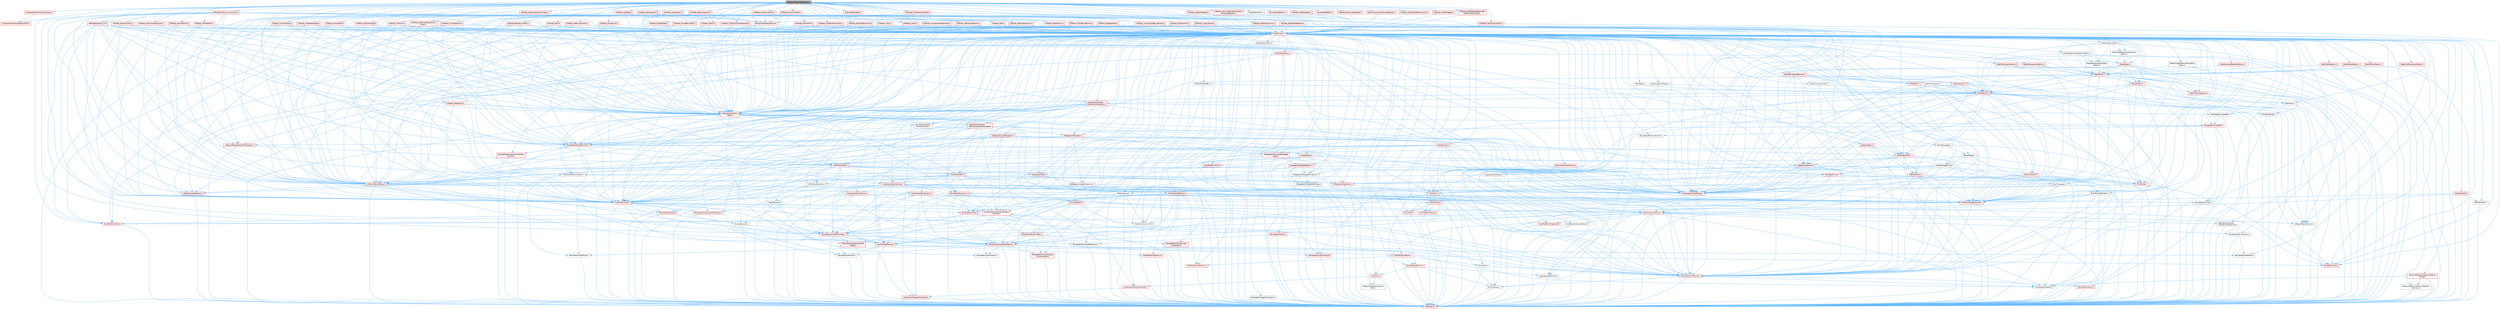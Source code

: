digraph "BlueprintGraphDefinitions.h"
{
 // INTERACTIVE_SVG=YES
 // LATEX_PDF_SIZE
  bgcolor="transparent";
  edge [fontname=Helvetica,fontsize=10,labelfontname=Helvetica,labelfontsize=10];
  node [fontname=Helvetica,fontsize=10,shape=box,height=0.2,width=0.4];
  Node1 [id="Node000001",label="BlueprintGraphDefinitions.h",height=0.2,width=0.4,color="gray40", fillcolor="grey60", style="filled", fontcolor="black",tooltip=" "];
  Node1 -> Node2 [id="edge1_Node000001_Node000002",color="steelblue1",style="solid",tooltip=" "];
  Node2 [id="Node000002",label="CoreMinimal.h",height=0.2,width=0.4,color="red", fillcolor="#FFF0F0", style="filled",URL="$d7/d67/CoreMinimal_8h.html",tooltip=" "];
  Node2 -> Node3 [id="edge2_Node000002_Node000003",color="steelblue1",style="solid",tooltip=" "];
  Node3 [id="Node000003",label="CoreTypes.h",height=0.2,width=0.4,color="red", fillcolor="#FFF0F0", style="filled",URL="$dc/dec/CoreTypes_8h.html",tooltip=" "];
  Node2 -> Node17 [id="edge3_Node000002_Node000017",color="steelblue1",style="solid",tooltip=" "];
  Node17 [id="Node000017",label="CoreFwd.h",height=0.2,width=0.4,color="red", fillcolor="#FFF0F0", style="filled",URL="$d1/d1e/CoreFwd_8h.html",tooltip=" "];
  Node17 -> Node3 [id="edge4_Node000017_Node000003",color="steelblue1",style="solid",tooltip=" "];
  Node17 -> Node18 [id="edge5_Node000017_Node000018",color="steelblue1",style="solid",tooltip=" "];
  Node18 [id="Node000018",label="Containers/ContainersFwd.h",height=0.2,width=0.4,color="red", fillcolor="#FFF0F0", style="filled",URL="$d4/d0a/ContainersFwd_8h.html",tooltip=" "];
  Node18 -> Node3 [id="edge6_Node000018_Node000003",color="steelblue1",style="solid",tooltip=" "];
  Node18 -> Node19 [id="edge7_Node000018_Node000019",color="steelblue1",style="solid",tooltip=" "];
  Node19 [id="Node000019",label="Traits/IsContiguousContainer.h",height=0.2,width=0.4,color="red", fillcolor="#FFF0F0", style="filled",URL="$d5/d3c/IsContiguousContainer_8h.html",tooltip=" "];
  Node19 -> Node3 [id="edge8_Node000019_Node000003",color="steelblue1",style="solid",tooltip=" "];
  Node17 -> Node23 [id="edge9_Node000017_Node000023",color="steelblue1",style="solid",tooltip=" "];
  Node23 [id="Node000023",label="UObject/UObjectHierarchy\lFwd.h",height=0.2,width=0.4,color="grey40", fillcolor="white", style="filled",URL="$d3/d13/UObjectHierarchyFwd_8h.html",tooltip=" "];
  Node2 -> Node23 [id="edge10_Node000002_Node000023",color="steelblue1",style="solid",tooltip=" "];
  Node2 -> Node18 [id="edge11_Node000002_Node000018",color="steelblue1",style="solid",tooltip=" "];
  Node2 -> Node24 [id="edge12_Node000002_Node000024",color="steelblue1",style="solid",tooltip=" "];
  Node24 [id="Node000024",label="Misc/VarArgs.h",height=0.2,width=0.4,color="grey40", fillcolor="white", style="filled",URL="$d5/d6f/VarArgs_8h.html",tooltip=" "];
  Node24 -> Node3 [id="edge13_Node000024_Node000003",color="steelblue1",style="solid",tooltip=" "];
  Node2 -> Node25 [id="edge14_Node000002_Node000025",color="steelblue1",style="solid",tooltip=" "];
  Node25 [id="Node000025",label="Logging/LogVerbosity.h",height=0.2,width=0.4,color="grey40", fillcolor="white", style="filled",URL="$d2/d8f/LogVerbosity_8h.html",tooltip=" "];
  Node25 -> Node3 [id="edge15_Node000025_Node000003",color="steelblue1",style="solid",tooltip=" "];
  Node2 -> Node26 [id="edge16_Node000002_Node000026",color="steelblue1",style="solid",tooltip=" "];
  Node26 [id="Node000026",label="Misc/OutputDevice.h",height=0.2,width=0.4,color="red", fillcolor="#FFF0F0", style="filled",URL="$d7/d32/OutputDevice_8h.html",tooltip=" "];
  Node26 -> Node17 [id="edge17_Node000026_Node000017",color="steelblue1",style="solid",tooltip=" "];
  Node26 -> Node3 [id="edge18_Node000026_Node000003",color="steelblue1",style="solid",tooltip=" "];
  Node26 -> Node25 [id="edge19_Node000026_Node000025",color="steelblue1",style="solid",tooltip=" "];
  Node26 -> Node24 [id="edge20_Node000026_Node000024",color="steelblue1",style="solid",tooltip=" "];
  Node2 -> Node32 [id="edge21_Node000002_Node000032",color="steelblue1",style="solid",tooltip=" "];
  Node32 [id="Node000032",label="HAL/PlatformCrt.h",height=0.2,width=0.4,color="red", fillcolor="#FFF0F0", style="filled",URL="$d8/d75/PlatformCrt_8h.html",tooltip=" "];
  Node2 -> Node42 [id="edge22_Node000002_Node000042",color="steelblue1",style="solid",tooltip=" "];
  Node42 [id="Node000042",label="HAL/PlatformMisc.h",height=0.2,width=0.4,color="red", fillcolor="#FFF0F0", style="filled",URL="$d0/df5/PlatformMisc_8h.html",tooltip=" "];
  Node42 -> Node3 [id="edge23_Node000042_Node000003",color="steelblue1",style="solid",tooltip=" "];
  Node2 -> Node61 [id="edge24_Node000002_Node000061",color="steelblue1",style="solid",tooltip=" "];
  Node61 [id="Node000061",label="Misc/AssertionMacros.h",height=0.2,width=0.4,color="red", fillcolor="#FFF0F0", style="filled",URL="$d0/dfa/AssertionMacros_8h.html",tooltip=" "];
  Node61 -> Node3 [id="edge25_Node000061_Node000003",color="steelblue1",style="solid",tooltip=" "];
  Node61 -> Node42 [id="edge26_Node000061_Node000042",color="steelblue1",style="solid",tooltip=" "];
  Node61 -> Node62 [id="edge27_Node000061_Node000062",color="steelblue1",style="solid",tooltip=" "];
  Node62 [id="Node000062",label="Templates/EnableIf.h",height=0.2,width=0.4,color="grey40", fillcolor="white", style="filled",URL="$d7/d60/EnableIf_8h.html",tooltip=" "];
  Node62 -> Node3 [id="edge28_Node000062_Node000003",color="steelblue1",style="solid",tooltip=" "];
  Node61 -> Node24 [id="edge29_Node000061_Node000024",color="steelblue1",style="solid",tooltip=" "];
  Node2 -> Node70 [id="edge30_Node000002_Node000070",color="steelblue1",style="solid",tooltip=" "];
  Node70 [id="Node000070",label="Templates/IsPointer.h",height=0.2,width=0.4,color="grey40", fillcolor="white", style="filled",URL="$d7/d05/IsPointer_8h.html",tooltip=" "];
  Node70 -> Node3 [id="edge31_Node000070_Node000003",color="steelblue1",style="solid",tooltip=" "];
  Node2 -> Node71 [id="edge32_Node000002_Node000071",color="steelblue1",style="solid",tooltip=" "];
  Node71 [id="Node000071",label="HAL/PlatformMemory.h",height=0.2,width=0.4,color="red", fillcolor="#FFF0F0", style="filled",URL="$de/d68/PlatformMemory_8h.html",tooltip=" "];
  Node71 -> Node3 [id="edge33_Node000071_Node000003",color="steelblue1",style="solid",tooltip=" "];
  Node2 -> Node54 [id="edge34_Node000002_Node000054",color="steelblue1",style="solid",tooltip=" "];
  Node54 [id="Node000054",label="HAL/PlatformAtomics.h",height=0.2,width=0.4,color="red", fillcolor="#FFF0F0", style="filled",URL="$d3/d36/PlatformAtomics_8h.html",tooltip=" "];
  Node54 -> Node3 [id="edge35_Node000054_Node000003",color="steelblue1",style="solid",tooltip=" "];
  Node2 -> Node76 [id="edge36_Node000002_Node000076",color="steelblue1",style="solid",tooltip=" "];
  Node76 [id="Node000076",label="Misc/Exec.h",height=0.2,width=0.4,color="grey40", fillcolor="white", style="filled",URL="$de/ddb/Exec_8h.html",tooltip=" "];
  Node76 -> Node3 [id="edge37_Node000076_Node000003",color="steelblue1",style="solid",tooltip=" "];
  Node76 -> Node61 [id="edge38_Node000076_Node000061",color="steelblue1",style="solid",tooltip=" "];
  Node2 -> Node77 [id="edge39_Node000002_Node000077",color="steelblue1",style="solid",tooltip=" "];
  Node77 [id="Node000077",label="HAL/MemoryBase.h",height=0.2,width=0.4,color="red", fillcolor="#FFF0F0", style="filled",URL="$d6/d9f/MemoryBase_8h.html",tooltip=" "];
  Node77 -> Node3 [id="edge40_Node000077_Node000003",color="steelblue1",style="solid",tooltip=" "];
  Node77 -> Node54 [id="edge41_Node000077_Node000054",color="steelblue1",style="solid",tooltip=" "];
  Node77 -> Node32 [id="edge42_Node000077_Node000032",color="steelblue1",style="solid",tooltip=" "];
  Node77 -> Node76 [id="edge43_Node000077_Node000076",color="steelblue1",style="solid",tooltip=" "];
  Node77 -> Node26 [id="edge44_Node000077_Node000026",color="steelblue1",style="solid",tooltip=" "];
  Node2 -> Node87 [id="edge45_Node000002_Node000087",color="steelblue1",style="solid",tooltip=" "];
  Node87 [id="Node000087",label="HAL/UnrealMemory.h",height=0.2,width=0.4,color="red", fillcolor="#FFF0F0", style="filled",URL="$d9/d96/UnrealMemory_8h.html",tooltip=" "];
  Node87 -> Node3 [id="edge46_Node000087_Node000003",color="steelblue1",style="solid",tooltip=" "];
  Node87 -> Node77 [id="edge47_Node000087_Node000077",color="steelblue1",style="solid",tooltip=" "];
  Node87 -> Node71 [id="edge48_Node000087_Node000071",color="steelblue1",style="solid",tooltip=" "];
  Node87 -> Node70 [id="edge49_Node000087_Node000070",color="steelblue1",style="solid",tooltip=" "];
  Node2 -> Node89 [id="edge50_Node000002_Node000089",color="steelblue1",style="solid",tooltip=" "];
  Node89 [id="Node000089",label="Templates/IsArithmetic.h",height=0.2,width=0.4,color="grey40", fillcolor="white", style="filled",URL="$d2/d5d/IsArithmetic_8h.html",tooltip=" "];
  Node89 -> Node3 [id="edge51_Node000089_Node000003",color="steelblue1",style="solid",tooltip=" "];
  Node2 -> Node83 [id="edge52_Node000002_Node000083",color="steelblue1",style="solid",tooltip=" "];
  Node83 [id="Node000083",label="Templates/AndOrNot.h",height=0.2,width=0.4,color="grey40", fillcolor="white", style="filled",URL="$db/d0a/AndOrNot_8h.html",tooltip=" "];
  Node83 -> Node3 [id="edge53_Node000083_Node000003",color="steelblue1",style="solid",tooltip=" "];
  Node2 -> Node90 [id="edge54_Node000002_Node000090",color="steelblue1",style="solid",tooltip=" "];
  Node90 [id="Node000090",label="Templates/IsPODType.h",height=0.2,width=0.4,color="grey40", fillcolor="white", style="filled",URL="$d7/db1/IsPODType_8h.html",tooltip=" "];
  Node90 -> Node3 [id="edge55_Node000090_Node000003",color="steelblue1",style="solid",tooltip=" "];
  Node2 -> Node91 [id="edge56_Node000002_Node000091",color="steelblue1",style="solid",tooltip=" "];
  Node91 [id="Node000091",label="Templates/IsUECoreType.h",height=0.2,width=0.4,color="red", fillcolor="#FFF0F0", style="filled",URL="$d1/db8/IsUECoreType_8h.html",tooltip=" "];
  Node91 -> Node3 [id="edge57_Node000091_Node000003",color="steelblue1",style="solid",tooltip=" "];
  Node2 -> Node84 [id="edge58_Node000002_Node000084",color="steelblue1",style="solid",tooltip=" "];
  Node84 [id="Node000084",label="Templates/IsTriviallyCopy\lConstructible.h",height=0.2,width=0.4,color="red", fillcolor="#FFF0F0", style="filled",URL="$d3/d78/IsTriviallyCopyConstructible_8h.html",tooltip=" "];
  Node84 -> Node3 [id="edge59_Node000084_Node000003",color="steelblue1",style="solid",tooltip=" "];
  Node2 -> Node92 [id="edge60_Node000002_Node000092",color="steelblue1",style="solid",tooltip=" "];
  Node92 [id="Node000092",label="Templates/UnrealTypeTraits.h",height=0.2,width=0.4,color="red", fillcolor="#FFF0F0", style="filled",URL="$d2/d2d/UnrealTypeTraits_8h.html",tooltip=" "];
  Node92 -> Node3 [id="edge61_Node000092_Node000003",color="steelblue1",style="solid",tooltip=" "];
  Node92 -> Node70 [id="edge62_Node000092_Node000070",color="steelblue1",style="solid",tooltip=" "];
  Node92 -> Node61 [id="edge63_Node000092_Node000061",color="steelblue1",style="solid",tooltip=" "];
  Node92 -> Node83 [id="edge64_Node000092_Node000083",color="steelblue1",style="solid",tooltip=" "];
  Node92 -> Node62 [id="edge65_Node000092_Node000062",color="steelblue1",style="solid",tooltip=" "];
  Node92 -> Node89 [id="edge66_Node000092_Node000089",color="steelblue1",style="solid",tooltip=" "];
  Node92 -> Node90 [id="edge67_Node000092_Node000090",color="steelblue1",style="solid",tooltip=" "];
  Node92 -> Node91 [id="edge68_Node000092_Node000091",color="steelblue1",style="solid",tooltip=" "];
  Node92 -> Node84 [id="edge69_Node000092_Node000084",color="steelblue1",style="solid",tooltip=" "];
  Node2 -> Node62 [id="edge70_Node000002_Node000062",color="steelblue1",style="solid",tooltip=" "];
  Node2 -> Node94 [id="edge71_Node000002_Node000094",color="steelblue1",style="solid",tooltip=" "];
  Node94 [id="Node000094",label="Templates/RemoveReference.h",height=0.2,width=0.4,color="grey40", fillcolor="white", style="filled",URL="$da/dbe/RemoveReference_8h.html",tooltip=" "];
  Node94 -> Node3 [id="edge72_Node000094_Node000003",color="steelblue1",style="solid",tooltip=" "];
  Node2 -> Node95 [id="edge73_Node000002_Node000095",color="steelblue1",style="solid",tooltip=" "];
  Node95 [id="Node000095",label="Templates/IntegralConstant.h",height=0.2,width=0.4,color="grey40", fillcolor="white", style="filled",URL="$db/d1b/IntegralConstant_8h.html",tooltip=" "];
  Node95 -> Node3 [id="edge74_Node000095_Node000003",color="steelblue1",style="solid",tooltip=" "];
  Node2 -> Node96 [id="edge75_Node000002_Node000096",color="steelblue1",style="solid",tooltip=" "];
  Node96 [id="Node000096",label="Templates/IsClass.h",height=0.2,width=0.4,color="grey40", fillcolor="white", style="filled",URL="$db/dcb/IsClass_8h.html",tooltip=" "];
  Node96 -> Node3 [id="edge76_Node000096_Node000003",color="steelblue1",style="solid",tooltip=" "];
  Node2 -> Node97 [id="edge77_Node000002_Node000097",color="steelblue1",style="solid",tooltip=" "];
  Node97 [id="Node000097",label="Templates/TypeCompatible\lBytes.h",height=0.2,width=0.4,color="red", fillcolor="#FFF0F0", style="filled",URL="$df/d0a/TypeCompatibleBytes_8h.html",tooltip=" "];
  Node97 -> Node3 [id="edge78_Node000097_Node000003",color="steelblue1",style="solid",tooltip=" "];
  Node2 -> Node19 [id="edge79_Node000002_Node000019",color="steelblue1",style="solid",tooltip=" "];
  Node2 -> Node98 [id="edge80_Node000002_Node000098",color="steelblue1",style="solid",tooltip=" "];
  Node98 [id="Node000098",label="Templates/UnrealTemplate.h",height=0.2,width=0.4,color="red", fillcolor="#FFF0F0", style="filled",URL="$d4/d24/UnrealTemplate_8h.html",tooltip=" "];
  Node98 -> Node3 [id="edge81_Node000098_Node000003",color="steelblue1",style="solid",tooltip=" "];
  Node98 -> Node70 [id="edge82_Node000098_Node000070",color="steelblue1",style="solid",tooltip=" "];
  Node98 -> Node87 [id="edge83_Node000098_Node000087",color="steelblue1",style="solid",tooltip=" "];
  Node98 -> Node92 [id="edge84_Node000098_Node000092",color="steelblue1",style="solid",tooltip=" "];
  Node98 -> Node94 [id="edge85_Node000098_Node000094",color="steelblue1",style="solid",tooltip=" "];
  Node98 -> Node97 [id="edge86_Node000098_Node000097",color="steelblue1",style="solid",tooltip=" "];
  Node98 -> Node19 [id="edge87_Node000098_Node000019",color="steelblue1",style="solid",tooltip=" "];
  Node2 -> Node47 [id="edge88_Node000002_Node000047",color="steelblue1",style="solid",tooltip=" "];
  Node47 [id="Node000047",label="Math/NumericLimits.h",height=0.2,width=0.4,color="grey40", fillcolor="white", style="filled",URL="$df/d1b/NumericLimits_8h.html",tooltip=" "];
  Node47 -> Node3 [id="edge89_Node000047_Node000003",color="steelblue1",style="solid",tooltip=" "];
  Node2 -> Node102 [id="edge90_Node000002_Node000102",color="steelblue1",style="solid",tooltip=" "];
  Node102 [id="Node000102",label="HAL/PlatformMath.h",height=0.2,width=0.4,color="red", fillcolor="#FFF0F0", style="filled",URL="$dc/d53/PlatformMath_8h.html",tooltip=" "];
  Node102 -> Node3 [id="edge91_Node000102_Node000003",color="steelblue1",style="solid",tooltip=" "];
  Node2 -> Node85 [id="edge92_Node000002_Node000085",color="steelblue1",style="solid",tooltip=" "];
  Node85 [id="Node000085",label="Templates/IsTriviallyCopy\lAssignable.h",height=0.2,width=0.4,color="red", fillcolor="#FFF0F0", style="filled",URL="$d2/df2/IsTriviallyCopyAssignable_8h.html",tooltip=" "];
  Node85 -> Node3 [id="edge93_Node000085_Node000003",color="steelblue1",style="solid",tooltip=" "];
  Node2 -> Node110 [id="edge94_Node000002_Node000110",color="steelblue1",style="solid",tooltip=" "];
  Node110 [id="Node000110",label="Templates/MemoryOps.h",height=0.2,width=0.4,color="red", fillcolor="#FFF0F0", style="filled",URL="$db/dea/MemoryOps_8h.html",tooltip=" "];
  Node110 -> Node3 [id="edge95_Node000110_Node000003",color="steelblue1",style="solid",tooltip=" "];
  Node110 -> Node87 [id="edge96_Node000110_Node000087",color="steelblue1",style="solid",tooltip=" "];
  Node110 -> Node85 [id="edge97_Node000110_Node000085",color="steelblue1",style="solid",tooltip=" "];
  Node110 -> Node84 [id="edge98_Node000110_Node000084",color="steelblue1",style="solid",tooltip=" "];
  Node110 -> Node92 [id="edge99_Node000110_Node000092",color="steelblue1",style="solid",tooltip=" "];
  Node2 -> Node111 [id="edge100_Node000002_Node000111",color="steelblue1",style="solid",tooltip=" "];
  Node111 [id="Node000111",label="Containers/ContainerAllocation\lPolicies.h",height=0.2,width=0.4,color="red", fillcolor="#FFF0F0", style="filled",URL="$d7/dff/ContainerAllocationPolicies_8h.html",tooltip=" "];
  Node111 -> Node3 [id="edge101_Node000111_Node000003",color="steelblue1",style="solid",tooltip=" "];
  Node111 -> Node111 [id="edge102_Node000111_Node000111",color="steelblue1",style="solid",tooltip=" "];
  Node111 -> Node102 [id="edge103_Node000111_Node000102",color="steelblue1",style="solid",tooltip=" "];
  Node111 -> Node87 [id="edge104_Node000111_Node000087",color="steelblue1",style="solid",tooltip=" "];
  Node111 -> Node47 [id="edge105_Node000111_Node000047",color="steelblue1",style="solid",tooltip=" "];
  Node111 -> Node61 [id="edge106_Node000111_Node000061",color="steelblue1",style="solid",tooltip=" "];
  Node111 -> Node110 [id="edge107_Node000111_Node000110",color="steelblue1",style="solid",tooltip=" "];
  Node111 -> Node97 [id="edge108_Node000111_Node000097",color="steelblue1",style="solid",tooltip=" "];
  Node2 -> Node114 [id="edge109_Node000002_Node000114",color="steelblue1",style="solid",tooltip=" "];
  Node114 [id="Node000114",label="Templates/IsEnumClass.h",height=0.2,width=0.4,color="grey40", fillcolor="white", style="filled",URL="$d7/d15/IsEnumClass_8h.html",tooltip=" "];
  Node114 -> Node3 [id="edge110_Node000114_Node000003",color="steelblue1",style="solid",tooltip=" "];
  Node114 -> Node83 [id="edge111_Node000114_Node000083",color="steelblue1",style="solid",tooltip=" "];
  Node2 -> Node115 [id="edge112_Node000002_Node000115",color="steelblue1",style="solid",tooltip=" "];
  Node115 [id="Node000115",label="HAL/PlatformProperties.h",height=0.2,width=0.4,color="red", fillcolor="#FFF0F0", style="filled",URL="$d9/db0/PlatformProperties_8h.html",tooltip=" "];
  Node115 -> Node3 [id="edge113_Node000115_Node000003",color="steelblue1",style="solid",tooltip=" "];
  Node2 -> Node118 [id="edge114_Node000002_Node000118",color="steelblue1",style="solid",tooltip=" "];
  Node118 [id="Node000118",label="Misc/EngineVersionBase.h",height=0.2,width=0.4,color="grey40", fillcolor="white", style="filled",URL="$d5/d2b/EngineVersionBase_8h.html",tooltip=" "];
  Node118 -> Node3 [id="edge115_Node000118_Node000003",color="steelblue1",style="solid",tooltip=" "];
  Node2 -> Node119 [id="edge116_Node000002_Node000119",color="steelblue1",style="solid",tooltip=" "];
  Node119 [id="Node000119",label="Internationalization\l/TextNamespaceFwd.h",height=0.2,width=0.4,color="grey40", fillcolor="white", style="filled",URL="$d8/d97/TextNamespaceFwd_8h.html",tooltip=" "];
  Node119 -> Node3 [id="edge117_Node000119_Node000003",color="steelblue1",style="solid",tooltip=" "];
  Node2 -> Node120 [id="edge118_Node000002_Node000120",color="steelblue1",style="solid",tooltip=" "];
  Node120 [id="Node000120",label="Serialization/Archive.h",height=0.2,width=0.4,color="red", fillcolor="#FFF0F0", style="filled",URL="$d7/d3b/Archive_8h.html",tooltip=" "];
  Node120 -> Node17 [id="edge119_Node000120_Node000017",color="steelblue1",style="solid",tooltip=" "];
  Node120 -> Node3 [id="edge120_Node000120_Node000003",color="steelblue1",style="solid",tooltip=" "];
  Node120 -> Node115 [id="edge121_Node000120_Node000115",color="steelblue1",style="solid",tooltip=" "];
  Node120 -> Node119 [id="edge122_Node000120_Node000119",color="steelblue1",style="solid",tooltip=" "];
  Node120 -> Node61 [id="edge123_Node000120_Node000061",color="steelblue1",style="solid",tooltip=" "];
  Node120 -> Node118 [id="edge124_Node000120_Node000118",color="steelblue1",style="solid",tooltip=" "];
  Node120 -> Node24 [id="edge125_Node000120_Node000024",color="steelblue1",style="solid",tooltip=" "];
  Node120 -> Node62 [id="edge126_Node000120_Node000062",color="steelblue1",style="solid",tooltip=" "];
  Node120 -> Node114 [id="edge127_Node000120_Node000114",color="steelblue1",style="solid",tooltip=" "];
  Node120 -> Node98 [id="edge128_Node000120_Node000098",color="steelblue1",style="solid",tooltip=" "];
  Node120 -> Node123 [id="edge129_Node000120_Node000123",color="steelblue1",style="solid",tooltip=" "];
  Node123 [id="Node000123",label="UObject/ObjectVersion.h",height=0.2,width=0.4,color="grey40", fillcolor="white", style="filled",URL="$da/d63/ObjectVersion_8h.html",tooltip=" "];
  Node123 -> Node3 [id="edge130_Node000123_Node000003",color="steelblue1",style="solid",tooltip=" "];
  Node2 -> Node124 [id="edge131_Node000002_Node000124",color="steelblue1",style="solid",tooltip=" "];
  Node124 [id="Node000124",label="Templates/Less.h",height=0.2,width=0.4,color="grey40", fillcolor="white", style="filled",URL="$de/dc8/Less_8h.html",tooltip=" "];
  Node124 -> Node3 [id="edge132_Node000124_Node000003",color="steelblue1",style="solid",tooltip=" "];
  Node124 -> Node98 [id="edge133_Node000124_Node000098",color="steelblue1",style="solid",tooltip=" "];
  Node2 -> Node125 [id="edge134_Node000002_Node000125",color="steelblue1",style="solid",tooltip=" "];
  Node125 [id="Node000125",label="Templates/Sorting.h",height=0.2,width=0.4,color="red", fillcolor="#FFF0F0", style="filled",URL="$d3/d9e/Sorting_8h.html",tooltip=" "];
  Node125 -> Node3 [id="edge135_Node000125_Node000003",color="steelblue1",style="solid",tooltip=" "];
  Node125 -> Node102 [id="edge136_Node000125_Node000102",color="steelblue1",style="solid",tooltip=" "];
  Node125 -> Node124 [id="edge137_Node000125_Node000124",color="steelblue1",style="solid",tooltip=" "];
  Node2 -> Node136 [id="edge138_Node000002_Node000136",color="steelblue1",style="solid",tooltip=" "];
  Node136 [id="Node000136",label="Misc/Char.h",height=0.2,width=0.4,color="red", fillcolor="#FFF0F0", style="filled",URL="$d0/d58/Char_8h.html",tooltip=" "];
  Node136 -> Node3 [id="edge139_Node000136_Node000003",color="steelblue1",style="solid",tooltip=" "];
  Node2 -> Node139 [id="edge140_Node000002_Node000139",color="steelblue1",style="solid",tooltip=" "];
  Node139 [id="Node000139",label="GenericPlatform/GenericPlatform\lStricmp.h",height=0.2,width=0.4,color="grey40", fillcolor="white", style="filled",URL="$d2/d86/GenericPlatformStricmp_8h.html",tooltip=" "];
  Node139 -> Node3 [id="edge141_Node000139_Node000003",color="steelblue1",style="solid",tooltip=" "];
  Node2 -> Node140 [id="edge142_Node000002_Node000140",color="steelblue1",style="solid",tooltip=" "];
  Node140 [id="Node000140",label="GenericPlatform/GenericPlatform\lString.h",height=0.2,width=0.4,color="red", fillcolor="#FFF0F0", style="filled",URL="$dd/d20/GenericPlatformString_8h.html",tooltip=" "];
  Node140 -> Node3 [id="edge143_Node000140_Node000003",color="steelblue1",style="solid",tooltip=" "];
  Node140 -> Node139 [id="edge144_Node000140_Node000139",color="steelblue1",style="solid",tooltip=" "];
  Node140 -> Node62 [id="edge145_Node000140_Node000062",color="steelblue1",style="solid",tooltip=" "];
  Node2 -> Node73 [id="edge146_Node000002_Node000073",color="steelblue1",style="solid",tooltip=" "];
  Node73 [id="Node000073",label="HAL/PlatformString.h",height=0.2,width=0.4,color="red", fillcolor="#FFF0F0", style="filled",URL="$db/db5/PlatformString_8h.html",tooltip=" "];
  Node73 -> Node3 [id="edge147_Node000073_Node000003",color="steelblue1",style="solid",tooltip=" "];
  Node2 -> Node143 [id="edge148_Node000002_Node000143",color="steelblue1",style="solid",tooltip=" "];
  Node143 [id="Node000143",label="Misc/CString.h",height=0.2,width=0.4,color="red", fillcolor="#FFF0F0", style="filled",URL="$d2/d49/CString_8h.html",tooltip=" "];
  Node143 -> Node3 [id="edge149_Node000143_Node000003",color="steelblue1",style="solid",tooltip=" "];
  Node143 -> Node32 [id="edge150_Node000143_Node000032",color="steelblue1",style="solid",tooltip=" "];
  Node143 -> Node73 [id="edge151_Node000143_Node000073",color="steelblue1",style="solid",tooltip=" "];
  Node143 -> Node61 [id="edge152_Node000143_Node000061",color="steelblue1",style="solid",tooltip=" "];
  Node143 -> Node136 [id="edge153_Node000143_Node000136",color="steelblue1",style="solid",tooltip=" "];
  Node143 -> Node24 [id="edge154_Node000143_Node000024",color="steelblue1",style="solid",tooltip=" "];
  Node2 -> Node144 [id="edge155_Node000002_Node000144",color="steelblue1",style="solid",tooltip=" "];
  Node144 [id="Node000144",label="Misc/Crc.h",height=0.2,width=0.4,color="red", fillcolor="#FFF0F0", style="filled",URL="$d4/dd2/Crc_8h.html",tooltip=" "];
  Node144 -> Node3 [id="edge156_Node000144_Node000003",color="steelblue1",style="solid",tooltip=" "];
  Node144 -> Node73 [id="edge157_Node000144_Node000073",color="steelblue1",style="solid",tooltip=" "];
  Node144 -> Node61 [id="edge158_Node000144_Node000061",color="steelblue1",style="solid",tooltip=" "];
  Node144 -> Node143 [id="edge159_Node000144_Node000143",color="steelblue1",style="solid",tooltip=" "];
  Node144 -> Node136 [id="edge160_Node000144_Node000136",color="steelblue1",style="solid",tooltip=" "];
  Node144 -> Node92 [id="edge161_Node000144_Node000092",color="steelblue1",style="solid",tooltip=" "];
  Node2 -> Node135 [id="edge162_Node000002_Node000135",color="steelblue1",style="solid",tooltip=" "];
  Node135 [id="Node000135",label="Math/UnrealMathUtility.h",height=0.2,width=0.4,color="red", fillcolor="#FFF0F0", style="filled",URL="$db/db8/UnrealMathUtility_8h.html",tooltip=" "];
  Node135 -> Node3 [id="edge163_Node000135_Node000003",color="steelblue1",style="solid",tooltip=" "];
  Node135 -> Node61 [id="edge164_Node000135_Node000061",color="steelblue1",style="solid",tooltip=" "];
  Node135 -> Node102 [id="edge165_Node000135_Node000102",color="steelblue1",style="solid",tooltip=" "];
  Node2 -> Node145 [id="edge166_Node000002_Node000145",color="steelblue1",style="solid",tooltip=" "];
  Node145 [id="Node000145",label="Containers/UnrealString.h",height=0.2,width=0.4,color="red", fillcolor="#FFF0F0", style="filled",URL="$d5/dba/UnrealString_8h.html",tooltip=" "];
  Node2 -> Node149 [id="edge167_Node000002_Node000149",color="steelblue1",style="solid",tooltip=" "];
  Node149 [id="Node000149",label="Containers/Array.h",height=0.2,width=0.4,color="red", fillcolor="#FFF0F0", style="filled",URL="$df/dd0/Array_8h.html",tooltip=" "];
  Node149 -> Node3 [id="edge168_Node000149_Node000003",color="steelblue1",style="solid",tooltip=" "];
  Node149 -> Node61 [id="edge169_Node000149_Node000061",color="steelblue1",style="solid",tooltip=" "];
  Node149 -> Node87 [id="edge170_Node000149_Node000087",color="steelblue1",style="solid",tooltip=" "];
  Node149 -> Node92 [id="edge171_Node000149_Node000092",color="steelblue1",style="solid",tooltip=" "];
  Node149 -> Node98 [id="edge172_Node000149_Node000098",color="steelblue1",style="solid",tooltip=" "];
  Node149 -> Node111 [id="edge173_Node000149_Node000111",color="steelblue1",style="solid",tooltip=" "];
  Node149 -> Node120 [id="edge174_Node000149_Node000120",color="steelblue1",style="solid",tooltip=" "];
  Node149 -> Node128 [id="edge175_Node000149_Node000128",color="steelblue1",style="solid",tooltip=" "];
  Node128 [id="Node000128",label="Templates/Invoke.h",height=0.2,width=0.4,color="red", fillcolor="#FFF0F0", style="filled",URL="$d7/deb/Invoke_8h.html",tooltip=" "];
  Node128 -> Node3 [id="edge176_Node000128_Node000003",color="steelblue1",style="solid",tooltip=" "];
  Node128 -> Node98 [id="edge177_Node000128_Node000098",color="steelblue1",style="solid",tooltip=" "];
  Node149 -> Node124 [id="edge178_Node000149_Node000124",color="steelblue1",style="solid",tooltip=" "];
  Node149 -> Node125 [id="edge179_Node000149_Node000125",color="steelblue1",style="solid",tooltip=" "];
  Node149 -> Node172 [id="edge180_Node000149_Node000172",color="steelblue1",style="solid",tooltip=" "];
  Node172 [id="Node000172",label="Templates/AlignmentTemplates.h",height=0.2,width=0.4,color="red", fillcolor="#FFF0F0", style="filled",URL="$dd/d32/AlignmentTemplates_8h.html",tooltip=" "];
  Node172 -> Node3 [id="edge181_Node000172_Node000003",color="steelblue1",style="solid",tooltip=" "];
  Node172 -> Node70 [id="edge182_Node000172_Node000070",color="steelblue1",style="solid",tooltip=" "];
  Node2 -> Node173 [id="edge183_Node000002_Node000173",color="steelblue1",style="solid",tooltip=" "];
  Node173 [id="Node000173",label="Misc/FrameNumber.h",height=0.2,width=0.4,color="grey40", fillcolor="white", style="filled",URL="$dd/dbd/FrameNumber_8h.html",tooltip=" "];
  Node173 -> Node3 [id="edge184_Node000173_Node000003",color="steelblue1",style="solid",tooltip=" "];
  Node173 -> Node47 [id="edge185_Node000173_Node000047",color="steelblue1",style="solid",tooltip=" "];
  Node173 -> Node135 [id="edge186_Node000173_Node000135",color="steelblue1",style="solid",tooltip=" "];
  Node173 -> Node62 [id="edge187_Node000173_Node000062",color="steelblue1",style="solid",tooltip=" "];
  Node173 -> Node92 [id="edge188_Node000173_Node000092",color="steelblue1",style="solid",tooltip=" "];
  Node2 -> Node174 [id="edge189_Node000002_Node000174",color="steelblue1",style="solid",tooltip=" "];
  Node174 [id="Node000174",label="Misc/Timespan.h",height=0.2,width=0.4,color="grey40", fillcolor="white", style="filled",URL="$da/dd9/Timespan_8h.html",tooltip=" "];
  Node174 -> Node3 [id="edge190_Node000174_Node000003",color="steelblue1",style="solid",tooltip=" "];
  Node174 -> Node175 [id="edge191_Node000174_Node000175",color="steelblue1",style="solid",tooltip=" "];
  Node175 [id="Node000175",label="Math/Interval.h",height=0.2,width=0.4,color="grey40", fillcolor="white", style="filled",URL="$d1/d55/Interval_8h.html",tooltip=" "];
  Node175 -> Node3 [id="edge192_Node000175_Node000003",color="steelblue1",style="solid",tooltip=" "];
  Node175 -> Node89 [id="edge193_Node000175_Node000089",color="steelblue1",style="solid",tooltip=" "];
  Node175 -> Node92 [id="edge194_Node000175_Node000092",color="steelblue1",style="solid",tooltip=" "];
  Node175 -> Node47 [id="edge195_Node000175_Node000047",color="steelblue1",style="solid",tooltip=" "];
  Node175 -> Node135 [id="edge196_Node000175_Node000135",color="steelblue1",style="solid",tooltip=" "];
  Node174 -> Node135 [id="edge197_Node000174_Node000135",color="steelblue1",style="solid",tooltip=" "];
  Node174 -> Node61 [id="edge198_Node000174_Node000061",color="steelblue1",style="solid",tooltip=" "];
  Node2 -> Node176 [id="edge199_Node000002_Node000176",color="steelblue1",style="solid",tooltip=" "];
  Node176 [id="Node000176",label="Containers/StringConv.h",height=0.2,width=0.4,color="red", fillcolor="#FFF0F0", style="filled",URL="$d3/ddf/StringConv_8h.html",tooltip=" "];
  Node176 -> Node3 [id="edge200_Node000176_Node000003",color="steelblue1",style="solid",tooltip=" "];
  Node176 -> Node61 [id="edge201_Node000176_Node000061",color="steelblue1",style="solid",tooltip=" "];
  Node176 -> Node111 [id="edge202_Node000176_Node000111",color="steelblue1",style="solid",tooltip=" "];
  Node176 -> Node149 [id="edge203_Node000176_Node000149",color="steelblue1",style="solid",tooltip=" "];
  Node176 -> Node143 [id="edge204_Node000176_Node000143",color="steelblue1",style="solid",tooltip=" "];
  Node176 -> Node177 [id="edge205_Node000176_Node000177",color="steelblue1",style="solid",tooltip=" "];
  Node177 [id="Node000177",label="Templates/IsArray.h",height=0.2,width=0.4,color="grey40", fillcolor="white", style="filled",URL="$d8/d8d/IsArray_8h.html",tooltip=" "];
  Node177 -> Node3 [id="edge206_Node000177_Node000003",color="steelblue1",style="solid",tooltip=" "];
  Node176 -> Node98 [id="edge207_Node000176_Node000098",color="steelblue1",style="solid",tooltip=" "];
  Node176 -> Node92 [id="edge208_Node000176_Node000092",color="steelblue1",style="solid",tooltip=" "];
  Node176 -> Node19 [id="edge209_Node000176_Node000019",color="steelblue1",style="solid",tooltip=" "];
  Node2 -> Node178 [id="edge210_Node000002_Node000178",color="steelblue1",style="solid",tooltip=" "];
  Node178 [id="Node000178",label="UObject/UnrealNames.h",height=0.2,width=0.4,color="red", fillcolor="#FFF0F0", style="filled",URL="$d8/db1/UnrealNames_8h.html",tooltip=" "];
  Node178 -> Node3 [id="edge211_Node000178_Node000003",color="steelblue1",style="solid",tooltip=" "];
  Node2 -> Node180 [id="edge212_Node000002_Node000180",color="steelblue1",style="solid",tooltip=" "];
  Node180 [id="Node000180",label="UObject/NameTypes.h",height=0.2,width=0.4,color="red", fillcolor="#FFF0F0", style="filled",URL="$d6/d35/NameTypes_8h.html",tooltip=" "];
  Node180 -> Node3 [id="edge213_Node000180_Node000003",color="steelblue1",style="solid",tooltip=" "];
  Node180 -> Node61 [id="edge214_Node000180_Node000061",color="steelblue1",style="solid",tooltip=" "];
  Node180 -> Node87 [id="edge215_Node000180_Node000087",color="steelblue1",style="solid",tooltip=" "];
  Node180 -> Node92 [id="edge216_Node000180_Node000092",color="steelblue1",style="solid",tooltip=" "];
  Node180 -> Node98 [id="edge217_Node000180_Node000098",color="steelblue1",style="solid",tooltip=" "];
  Node180 -> Node145 [id="edge218_Node000180_Node000145",color="steelblue1",style="solid",tooltip=" "];
  Node180 -> Node176 [id="edge219_Node000180_Node000176",color="steelblue1",style="solid",tooltip=" "];
  Node180 -> Node178 [id="edge220_Node000180_Node000178",color="steelblue1",style="solid",tooltip=" "];
  Node2 -> Node188 [id="edge221_Node000002_Node000188",color="steelblue1",style="solid",tooltip=" "];
  Node188 [id="Node000188",label="Misc/Parse.h",height=0.2,width=0.4,color="red", fillcolor="#FFF0F0", style="filled",URL="$dc/d71/Parse_8h.html",tooltip=" "];
  Node188 -> Node145 [id="edge222_Node000188_Node000145",color="steelblue1",style="solid",tooltip=" "];
  Node188 -> Node3 [id="edge223_Node000188_Node000003",color="steelblue1",style="solid",tooltip=" "];
  Node188 -> Node32 [id="edge224_Node000188_Node000032",color="steelblue1",style="solid",tooltip=" "];
  Node188 -> Node189 [id="edge225_Node000188_Node000189",color="steelblue1",style="solid",tooltip=" "];
  Node189 [id="Node000189",label="Templates/Function.h",height=0.2,width=0.4,color="red", fillcolor="#FFF0F0", style="filled",URL="$df/df5/Function_8h.html",tooltip=" "];
  Node189 -> Node3 [id="edge226_Node000189_Node000003",color="steelblue1",style="solid",tooltip=" "];
  Node189 -> Node61 [id="edge227_Node000189_Node000061",color="steelblue1",style="solid",tooltip=" "];
  Node189 -> Node87 [id="edge228_Node000189_Node000087",color="steelblue1",style="solid",tooltip=" "];
  Node189 -> Node92 [id="edge229_Node000189_Node000092",color="steelblue1",style="solid",tooltip=" "];
  Node189 -> Node128 [id="edge230_Node000189_Node000128",color="steelblue1",style="solid",tooltip=" "];
  Node189 -> Node98 [id="edge231_Node000189_Node000098",color="steelblue1",style="solid",tooltip=" "];
  Node189 -> Node135 [id="edge232_Node000189_Node000135",color="steelblue1",style="solid",tooltip=" "];
  Node2 -> Node172 [id="edge233_Node000002_Node000172",color="steelblue1",style="solid",tooltip=" "];
  Node2 -> Node191 [id="edge234_Node000002_Node000191",color="steelblue1",style="solid",tooltip=" "];
  Node191 [id="Node000191",label="Misc/StructBuilder.h",height=0.2,width=0.4,color="grey40", fillcolor="white", style="filled",URL="$d9/db3/StructBuilder_8h.html",tooltip=" "];
  Node191 -> Node3 [id="edge235_Node000191_Node000003",color="steelblue1",style="solid",tooltip=" "];
  Node191 -> Node135 [id="edge236_Node000191_Node000135",color="steelblue1",style="solid",tooltip=" "];
  Node191 -> Node172 [id="edge237_Node000191_Node000172",color="steelblue1",style="solid",tooltip=" "];
  Node2 -> Node104 [id="edge238_Node000002_Node000104",color="steelblue1",style="solid",tooltip=" "];
  Node104 [id="Node000104",label="Templates/Decay.h",height=0.2,width=0.4,color="red", fillcolor="#FFF0F0", style="filled",URL="$dd/d0f/Decay_8h.html",tooltip=" "];
  Node104 -> Node3 [id="edge239_Node000104_Node000003",color="steelblue1",style="solid",tooltip=" "];
  Node104 -> Node94 [id="edge240_Node000104_Node000094",color="steelblue1",style="solid",tooltip=" "];
  Node2 -> Node192 [id="edge241_Node000002_Node000192",color="steelblue1",style="solid",tooltip=" "];
  Node192 [id="Node000192",label="Templates/PointerIsConvertible\lFromTo.h",height=0.2,width=0.4,color="red", fillcolor="#FFF0F0", style="filled",URL="$d6/d65/PointerIsConvertibleFromTo_8h.html",tooltip=" "];
  Node192 -> Node3 [id="edge242_Node000192_Node000003",color="steelblue1",style="solid",tooltip=" "];
  Node2 -> Node128 [id="edge243_Node000002_Node000128",color="steelblue1",style="solid",tooltip=" "];
  Node2 -> Node189 [id="edge244_Node000002_Node000189",color="steelblue1",style="solid",tooltip=" "];
  Node2 -> Node161 [id="edge245_Node000002_Node000161",color="steelblue1",style="solid",tooltip=" "];
  Node161 [id="Node000161",label="Templates/TypeHash.h",height=0.2,width=0.4,color="red", fillcolor="#FFF0F0", style="filled",URL="$d1/d62/TypeHash_8h.html",tooltip=" "];
  Node161 -> Node3 [id="edge246_Node000161_Node000003",color="steelblue1",style="solid",tooltip=" "];
  Node161 -> Node144 [id="edge247_Node000161_Node000144",color="steelblue1",style="solid",tooltip=" "];
  Node2 -> Node193 [id="edge248_Node000002_Node000193",color="steelblue1",style="solid",tooltip=" "];
  Node193 [id="Node000193",label="Containers/ScriptArray.h",height=0.2,width=0.4,color="red", fillcolor="#FFF0F0", style="filled",URL="$dc/daf/ScriptArray_8h.html",tooltip=" "];
  Node193 -> Node3 [id="edge249_Node000193_Node000003",color="steelblue1",style="solid",tooltip=" "];
  Node193 -> Node61 [id="edge250_Node000193_Node000061",color="steelblue1",style="solid",tooltip=" "];
  Node193 -> Node87 [id="edge251_Node000193_Node000087",color="steelblue1",style="solid",tooltip=" "];
  Node193 -> Node111 [id="edge252_Node000193_Node000111",color="steelblue1",style="solid",tooltip=" "];
  Node193 -> Node149 [id="edge253_Node000193_Node000149",color="steelblue1",style="solid",tooltip=" "];
  Node2 -> Node194 [id="edge254_Node000002_Node000194",color="steelblue1",style="solid",tooltip=" "];
  Node194 [id="Node000194",label="Containers/BitArray.h",height=0.2,width=0.4,color="red", fillcolor="#FFF0F0", style="filled",URL="$d1/de4/BitArray_8h.html",tooltip=" "];
  Node194 -> Node111 [id="edge255_Node000194_Node000111",color="steelblue1",style="solid",tooltip=" "];
  Node194 -> Node3 [id="edge256_Node000194_Node000003",color="steelblue1",style="solid",tooltip=" "];
  Node194 -> Node54 [id="edge257_Node000194_Node000054",color="steelblue1",style="solid",tooltip=" "];
  Node194 -> Node87 [id="edge258_Node000194_Node000087",color="steelblue1",style="solid",tooltip=" "];
  Node194 -> Node135 [id="edge259_Node000194_Node000135",color="steelblue1",style="solid",tooltip=" "];
  Node194 -> Node61 [id="edge260_Node000194_Node000061",color="steelblue1",style="solid",tooltip=" "];
  Node194 -> Node120 [id="edge261_Node000194_Node000120",color="steelblue1",style="solid",tooltip=" "];
  Node194 -> Node62 [id="edge262_Node000194_Node000062",color="steelblue1",style="solid",tooltip=" "];
  Node194 -> Node128 [id="edge263_Node000194_Node000128",color="steelblue1",style="solid",tooltip=" "];
  Node194 -> Node98 [id="edge264_Node000194_Node000098",color="steelblue1",style="solid",tooltip=" "];
  Node194 -> Node92 [id="edge265_Node000194_Node000092",color="steelblue1",style="solid",tooltip=" "];
  Node2 -> Node195 [id="edge266_Node000002_Node000195",color="steelblue1",style="solid",tooltip=" "];
  Node195 [id="Node000195",label="Containers/SparseArray.h",height=0.2,width=0.4,color="red", fillcolor="#FFF0F0", style="filled",URL="$d5/dbf/SparseArray_8h.html",tooltip=" "];
  Node195 -> Node3 [id="edge267_Node000195_Node000003",color="steelblue1",style="solid",tooltip=" "];
  Node195 -> Node61 [id="edge268_Node000195_Node000061",color="steelblue1",style="solid",tooltip=" "];
  Node195 -> Node87 [id="edge269_Node000195_Node000087",color="steelblue1",style="solid",tooltip=" "];
  Node195 -> Node92 [id="edge270_Node000195_Node000092",color="steelblue1",style="solid",tooltip=" "];
  Node195 -> Node98 [id="edge271_Node000195_Node000098",color="steelblue1",style="solid",tooltip=" "];
  Node195 -> Node111 [id="edge272_Node000195_Node000111",color="steelblue1",style="solid",tooltip=" "];
  Node195 -> Node124 [id="edge273_Node000195_Node000124",color="steelblue1",style="solid",tooltip=" "];
  Node195 -> Node149 [id="edge274_Node000195_Node000149",color="steelblue1",style="solid",tooltip=" "];
  Node195 -> Node135 [id="edge275_Node000195_Node000135",color="steelblue1",style="solid",tooltip=" "];
  Node195 -> Node193 [id="edge276_Node000195_Node000193",color="steelblue1",style="solid",tooltip=" "];
  Node195 -> Node194 [id="edge277_Node000195_Node000194",color="steelblue1",style="solid",tooltip=" "];
  Node195 -> Node145 [id="edge278_Node000195_Node000145",color="steelblue1",style="solid",tooltip=" "];
  Node2 -> Node211 [id="edge279_Node000002_Node000211",color="steelblue1",style="solid",tooltip=" "];
  Node211 [id="Node000211",label="Containers/Set.h",height=0.2,width=0.4,color="red", fillcolor="#FFF0F0", style="filled",URL="$d4/d45/Set_8h.html",tooltip=" "];
  Node211 -> Node111 [id="edge280_Node000211_Node000111",color="steelblue1",style="solid",tooltip=" "];
  Node211 -> Node195 [id="edge281_Node000211_Node000195",color="steelblue1",style="solid",tooltip=" "];
  Node211 -> Node18 [id="edge282_Node000211_Node000018",color="steelblue1",style="solid",tooltip=" "];
  Node211 -> Node135 [id="edge283_Node000211_Node000135",color="steelblue1",style="solid",tooltip=" "];
  Node211 -> Node61 [id="edge284_Node000211_Node000061",color="steelblue1",style="solid",tooltip=" "];
  Node211 -> Node191 [id="edge285_Node000211_Node000191",color="steelblue1",style="solid",tooltip=" "];
  Node211 -> Node189 [id="edge286_Node000211_Node000189",color="steelblue1",style="solid",tooltip=" "];
  Node211 -> Node125 [id="edge287_Node000211_Node000125",color="steelblue1",style="solid",tooltip=" "];
  Node211 -> Node161 [id="edge288_Node000211_Node000161",color="steelblue1",style="solid",tooltip=" "];
  Node211 -> Node98 [id="edge289_Node000211_Node000098",color="steelblue1",style="solid",tooltip=" "];
  Node2 -> Node214 [id="edge290_Node000002_Node000214",color="steelblue1",style="solid",tooltip=" "];
  Node214 [id="Node000214",label="Algo/Reverse.h",height=0.2,width=0.4,color="grey40", fillcolor="white", style="filled",URL="$d5/d93/Reverse_8h.html",tooltip=" "];
  Node214 -> Node3 [id="edge291_Node000214_Node000003",color="steelblue1",style="solid",tooltip=" "];
  Node214 -> Node98 [id="edge292_Node000214_Node000098",color="steelblue1",style="solid",tooltip=" "];
  Node2 -> Node215 [id="edge293_Node000002_Node000215",color="steelblue1",style="solid",tooltip=" "];
  Node215 [id="Node000215",label="Containers/Map.h",height=0.2,width=0.4,color="red", fillcolor="#FFF0F0", style="filled",URL="$df/d79/Map_8h.html",tooltip=" "];
  Node215 -> Node3 [id="edge294_Node000215_Node000003",color="steelblue1",style="solid",tooltip=" "];
  Node215 -> Node214 [id="edge295_Node000215_Node000214",color="steelblue1",style="solid",tooltip=" "];
  Node215 -> Node211 [id="edge296_Node000215_Node000211",color="steelblue1",style="solid",tooltip=" "];
  Node215 -> Node145 [id="edge297_Node000215_Node000145",color="steelblue1",style="solid",tooltip=" "];
  Node215 -> Node61 [id="edge298_Node000215_Node000061",color="steelblue1",style="solid",tooltip=" "];
  Node215 -> Node191 [id="edge299_Node000215_Node000191",color="steelblue1",style="solid",tooltip=" "];
  Node215 -> Node189 [id="edge300_Node000215_Node000189",color="steelblue1",style="solid",tooltip=" "];
  Node215 -> Node125 [id="edge301_Node000215_Node000125",color="steelblue1",style="solid",tooltip=" "];
  Node215 -> Node216 [id="edge302_Node000215_Node000216",color="steelblue1",style="solid",tooltip=" "];
  Node216 [id="Node000216",label="Templates/Tuple.h",height=0.2,width=0.4,color="red", fillcolor="#FFF0F0", style="filled",URL="$d2/d4f/Tuple_8h.html",tooltip=" "];
  Node216 -> Node3 [id="edge303_Node000216_Node000003",color="steelblue1",style="solid",tooltip=" "];
  Node216 -> Node98 [id="edge304_Node000216_Node000098",color="steelblue1",style="solid",tooltip=" "];
  Node216 -> Node217 [id="edge305_Node000216_Node000217",color="steelblue1",style="solid",tooltip=" "];
  Node217 [id="Node000217",label="Delegates/IntegerSequence.h",height=0.2,width=0.4,color="grey40", fillcolor="white", style="filled",URL="$d2/dcc/IntegerSequence_8h.html",tooltip=" "];
  Node217 -> Node3 [id="edge306_Node000217_Node000003",color="steelblue1",style="solid",tooltip=" "];
  Node216 -> Node128 [id="edge307_Node000216_Node000128",color="steelblue1",style="solid",tooltip=" "];
  Node216 -> Node161 [id="edge308_Node000216_Node000161",color="steelblue1",style="solid",tooltip=" "];
  Node215 -> Node98 [id="edge309_Node000215_Node000098",color="steelblue1",style="solid",tooltip=" "];
  Node215 -> Node92 [id="edge310_Node000215_Node000092",color="steelblue1",style="solid",tooltip=" "];
  Node2 -> Node219 [id="edge311_Node000002_Node000219",color="steelblue1",style="solid",tooltip=" "];
  Node219 [id="Node000219",label="Math/IntPoint.h",height=0.2,width=0.4,color="red", fillcolor="#FFF0F0", style="filled",URL="$d3/df7/IntPoint_8h.html",tooltip=" "];
  Node219 -> Node3 [id="edge312_Node000219_Node000003",color="steelblue1",style="solid",tooltip=" "];
  Node219 -> Node61 [id="edge313_Node000219_Node000061",color="steelblue1",style="solid",tooltip=" "];
  Node219 -> Node188 [id="edge314_Node000219_Node000188",color="steelblue1",style="solid",tooltip=" "];
  Node219 -> Node135 [id="edge315_Node000219_Node000135",color="steelblue1",style="solid",tooltip=" "];
  Node219 -> Node145 [id="edge316_Node000219_Node000145",color="steelblue1",style="solid",tooltip=" "];
  Node219 -> Node161 [id="edge317_Node000219_Node000161",color="steelblue1",style="solid",tooltip=" "];
  Node2 -> Node221 [id="edge318_Node000002_Node000221",color="steelblue1",style="solid",tooltip=" "];
  Node221 [id="Node000221",label="Math/IntVector.h",height=0.2,width=0.4,color="red", fillcolor="#FFF0F0", style="filled",URL="$d7/d44/IntVector_8h.html",tooltip=" "];
  Node221 -> Node3 [id="edge319_Node000221_Node000003",color="steelblue1",style="solid",tooltip=" "];
  Node221 -> Node144 [id="edge320_Node000221_Node000144",color="steelblue1",style="solid",tooltip=" "];
  Node221 -> Node188 [id="edge321_Node000221_Node000188",color="steelblue1",style="solid",tooltip=" "];
  Node221 -> Node135 [id="edge322_Node000221_Node000135",color="steelblue1",style="solid",tooltip=" "];
  Node221 -> Node145 [id="edge323_Node000221_Node000145",color="steelblue1",style="solid",tooltip=" "];
  Node2 -> Node222 [id="edge324_Node000002_Node000222",color="steelblue1",style="solid",tooltip=" "];
  Node222 [id="Node000222",label="Logging/LogCategory.h",height=0.2,width=0.4,color="grey40", fillcolor="white", style="filled",URL="$d9/d36/LogCategory_8h.html",tooltip=" "];
  Node222 -> Node3 [id="edge325_Node000222_Node000003",color="steelblue1",style="solid",tooltip=" "];
  Node222 -> Node25 [id="edge326_Node000222_Node000025",color="steelblue1",style="solid",tooltip=" "];
  Node222 -> Node180 [id="edge327_Node000222_Node000180",color="steelblue1",style="solid",tooltip=" "];
  Node2 -> Node223 [id="edge328_Node000002_Node000223",color="steelblue1",style="solid",tooltip=" "];
  Node223 [id="Node000223",label="Logging/LogMacros.h",height=0.2,width=0.4,color="red", fillcolor="#FFF0F0", style="filled",URL="$d0/d16/LogMacros_8h.html",tooltip=" "];
  Node223 -> Node145 [id="edge329_Node000223_Node000145",color="steelblue1",style="solid",tooltip=" "];
  Node223 -> Node3 [id="edge330_Node000223_Node000003",color="steelblue1",style="solid",tooltip=" "];
  Node223 -> Node222 [id="edge331_Node000223_Node000222",color="steelblue1",style="solid",tooltip=" "];
  Node223 -> Node25 [id="edge332_Node000223_Node000025",color="steelblue1",style="solid",tooltip=" "];
  Node223 -> Node61 [id="edge333_Node000223_Node000061",color="steelblue1",style="solid",tooltip=" "];
  Node223 -> Node24 [id="edge334_Node000223_Node000024",color="steelblue1",style="solid",tooltip=" "];
  Node223 -> Node62 [id="edge335_Node000223_Node000062",color="steelblue1",style="solid",tooltip=" "];
  Node2 -> Node226 [id="edge336_Node000002_Node000226",color="steelblue1",style="solid",tooltip=" "];
  Node226 [id="Node000226",label="Math/Vector2D.h",height=0.2,width=0.4,color="red", fillcolor="#FFF0F0", style="filled",URL="$d3/db0/Vector2D_8h.html",tooltip=" "];
  Node226 -> Node3 [id="edge337_Node000226_Node000003",color="steelblue1",style="solid",tooltip=" "];
  Node226 -> Node61 [id="edge338_Node000226_Node000061",color="steelblue1",style="solid",tooltip=" "];
  Node226 -> Node144 [id="edge339_Node000226_Node000144",color="steelblue1",style="solid",tooltip=" "];
  Node226 -> Node135 [id="edge340_Node000226_Node000135",color="steelblue1",style="solid",tooltip=" "];
  Node226 -> Node145 [id="edge341_Node000226_Node000145",color="steelblue1",style="solid",tooltip=" "];
  Node226 -> Node188 [id="edge342_Node000226_Node000188",color="steelblue1",style="solid",tooltip=" "];
  Node226 -> Node219 [id="edge343_Node000226_Node000219",color="steelblue1",style="solid",tooltip=" "];
  Node226 -> Node223 [id="edge344_Node000226_Node000223",color="steelblue1",style="solid",tooltip=" "];
  Node2 -> Node230 [id="edge345_Node000002_Node000230",color="steelblue1",style="solid",tooltip=" "];
  Node230 [id="Node000230",label="Math/IntRect.h",height=0.2,width=0.4,color="red", fillcolor="#FFF0F0", style="filled",URL="$d7/d53/IntRect_8h.html",tooltip=" "];
  Node230 -> Node3 [id="edge346_Node000230_Node000003",color="steelblue1",style="solid",tooltip=" "];
  Node230 -> Node135 [id="edge347_Node000230_Node000135",color="steelblue1",style="solid",tooltip=" "];
  Node230 -> Node145 [id="edge348_Node000230_Node000145",color="steelblue1",style="solid",tooltip=" "];
  Node230 -> Node219 [id="edge349_Node000230_Node000219",color="steelblue1",style="solid",tooltip=" "];
  Node230 -> Node226 [id="edge350_Node000230_Node000226",color="steelblue1",style="solid",tooltip=" "];
  Node2 -> Node231 [id="edge351_Node000002_Node000231",color="steelblue1",style="solid",tooltip=" "];
  Node231 [id="Node000231",label="Misc/ByteSwap.h",height=0.2,width=0.4,color="grey40", fillcolor="white", style="filled",URL="$dc/dd7/ByteSwap_8h.html",tooltip=" "];
  Node231 -> Node3 [id="edge352_Node000231_Node000003",color="steelblue1",style="solid",tooltip=" "];
  Node231 -> Node32 [id="edge353_Node000231_Node000032",color="steelblue1",style="solid",tooltip=" "];
  Node2 -> Node160 [id="edge354_Node000002_Node000160",color="steelblue1",style="solid",tooltip=" "];
  Node160 [id="Node000160",label="Containers/EnumAsByte.h",height=0.2,width=0.4,color="grey40", fillcolor="white", style="filled",URL="$d6/d9a/EnumAsByte_8h.html",tooltip=" "];
  Node160 -> Node3 [id="edge355_Node000160_Node000003",color="steelblue1",style="solid",tooltip=" "];
  Node160 -> Node90 [id="edge356_Node000160_Node000090",color="steelblue1",style="solid",tooltip=" "];
  Node160 -> Node161 [id="edge357_Node000160_Node000161",color="steelblue1",style="solid",tooltip=" "];
  Node2 -> Node232 [id="edge358_Node000002_Node000232",color="steelblue1",style="solid",tooltip=" "];
  Node232 [id="Node000232",label="HAL/PlatformTLS.h",height=0.2,width=0.4,color="red", fillcolor="#FFF0F0", style="filled",URL="$d0/def/PlatformTLS_8h.html",tooltip=" "];
  Node232 -> Node3 [id="edge359_Node000232_Node000003",color="steelblue1",style="solid",tooltip=" "];
  Node2 -> Node235 [id="edge360_Node000002_Node000235",color="steelblue1",style="solid",tooltip=" "];
  Node235 [id="Node000235",label="CoreGlobals.h",height=0.2,width=0.4,color="red", fillcolor="#FFF0F0", style="filled",URL="$d5/d8c/CoreGlobals_8h.html",tooltip=" "];
  Node235 -> Node145 [id="edge361_Node000235_Node000145",color="steelblue1",style="solid",tooltip=" "];
  Node235 -> Node3 [id="edge362_Node000235_Node000003",color="steelblue1",style="solid",tooltip=" "];
  Node235 -> Node232 [id="edge363_Node000235_Node000232",color="steelblue1",style="solid",tooltip=" "];
  Node235 -> Node223 [id="edge364_Node000235_Node000223",color="steelblue1",style="solid",tooltip=" "];
  Node235 -> Node26 [id="edge365_Node000235_Node000026",color="steelblue1",style="solid",tooltip=" "];
  Node235 -> Node180 [id="edge366_Node000235_Node000180",color="steelblue1",style="solid",tooltip=" "];
  Node2 -> Node236 [id="edge367_Node000002_Node000236",color="steelblue1",style="solid",tooltip=" "];
  Node236 [id="Node000236",label="Templates/SharedPointer.h",height=0.2,width=0.4,color="red", fillcolor="#FFF0F0", style="filled",URL="$d2/d17/SharedPointer_8h.html",tooltip=" "];
  Node236 -> Node3 [id="edge368_Node000236_Node000003",color="steelblue1",style="solid",tooltip=" "];
  Node236 -> Node192 [id="edge369_Node000236_Node000192",color="steelblue1",style="solid",tooltip=" "];
  Node236 -> Node61 [id="edge370_Node000236_Node000061",color="steelblue1",style="solid",tooltip=" "];
  Node236 -> Node87 [id="edge371_Node000236_Node000087",color="steelblue1",style="solid",tooltip=" "];
  Node236 -> Node149 [id="edge372_Node000236_Node000149",color="steelblue1",style="solid",tooltip=" "];
  Node236 -> Node215 [id="edge373_Node000236_Node000215",color="steelblue1",style="solid",tooltip=" "];
  Node236 -> Node235 [id="edge374_Node000236_Node000235",color="steelblue1",style="solid",tooltip=" "];
  Node2 -> Node241 [id="edge375_Node000002_Node000241",color="steelblue1",style="solid",tooltip=" "];
  Node241 [id="Node000241",label="Internationalization\l/CulturePointer.h",height=0.2,width=0.4,color="grey40", fillcolor="white", style="filled",URL="$d6/dbe/CulturePointer_8h.html",tooltip=" "];
  Node241 -> Node3 [id="edge376_Node000241_Node000003",color="steelblue1",style="solid",tooltip=" "];
  Node241 -> Node236 [id="edge377_Node000241_Node000236",color="steelblue1",style="solid",tooltip=" "];
  Node2 -> Node242 [id="edge378_Node000002_Node000242",color="steelblue1",style="solid",tooltip=" "];
  Node242 [id="Node000242",label="UObject/WeakObjectPtrTemplates.h",height=0.2,width=0.4,color="red", fillcolor="#FFF0F0", style="filled",URL="$d8/d3b/WeakObjectPtrTemplates_8h.html",tooltip=" "];
  Node242 -> Node3 [id="edge379_Node000242_Node000003",color="steelblue1",style="solid",tooltip=" "];
  Node242 -> Node215 [id="edge380_Node000242_Node000215",color="steelblue1",style="solid",tooltip=" "];
  Node2 -> Node245 [id="edge381_Node000002_Node000245",color="steelblue1",style="solid",tooltip=" "];
  Node245 [id="Node000245",label="Delegates/DelegateSettings.h",height=0.2,width=0.4,color="grey40", fillcolor="white", style="filled",URL="$d0/d97/DelegateSettings_8h.html",tooltip=" "];
  Node245 -> Node3 [id="edge382_Node000245_Node000003",color="steelblue1",style="solid",tooltip=" "];
  Node2 -> Node246 [id="edge383_Node000002_Node000246",color="steelblue1",style="solid",tooltip=" "];
  Node246 [id="Node000246",label="Delegates/IDelegateInstance.h",height=0.2,width=0.4,color="grey40", fillcolor="white", style="filled",URL="$d2/d10/IDelegateInstance_8h.html",tooltip=" "];
  Node246 -> Node3 [id="edge384_Node000246_Node000003",color="steelblue1",style="solid",tooltip=" "];
  Node246 -> Node161 [id="edge385_Node000246_Node000161",color="steelblue1",style="solid",tooltip=" "];
  Node246 -> Node180 [id="edge386_Node000246_Node000180",color="steelblue1",style="solid",tooltip=" "];
  Node246 -> Node245 [id="edge387_Node000246_Node000245",color="steelblue1",style="solid",tooltip=" "];
  Node2 -> Node247 [id="edge388_Node000002_Node000247",color="steelblue1",style="solid",tooltip=" "];
  Node247 [id="Node000247",label="Delegates/DelegateBase.h",height=0.2,width=0.4,color="red", fillcolor="#FFF0F0", style="filled",URL="$da/d67/DelegateBase_8h.html",tooltip=" "];
  Node247 -> Node3 [id="edge389_Node000247_Node000003",color="steelblue1",style="solid",tooltip=" "];
  Node247 -> Node111 [id="edge390_Node000247_Node000111",color="steelblue1",style="solid",tooltip=" "];
  Node247 -> Node135 [id="edge391_Node000247_Node000135",color="steelblue1",style="solid",tooltip=" "];
  Node247 -> Node180 [id="edge392_Node000247_Node000180",color="steelblue1",style="solid",tooltip=" "];
  Node247 -> Node245 [id="edge393_Node000247_Node000245",color="steelblue1",style="solid",tooltip=" "];
  Node247 -> Node246 [id="edge394_Node000247_Node000246",color="steelblue1",style="solid",tooltip=" "];
  Node2 -> Node255 [id="edge395_Node000002_Node000255",color="steelblue1",style="solid",tooltip=" "];
  Node255 [id="Node000255",label="Delegates/MulticastDelegate\lBase.h",height=0.2,width=0.4,color="red", fillcolor="#FFF0F0", style="filled",URL="$db/d16/MulticastDelegateBase_8h.html",tooltip=" "];
  Node255 -> Node3 [id="edge396_Node000255_Node000003",color="steelblue1",style="solid",tooltip=" "];
  Node255 -> Node111 [id="edge397_Node000255_Node000111",color="steelblue1",style="solid",tooltip=" "];
  Node255 -> Node149 [id="edge398_Node000255_Node000149",color="steelblue1",style="solid",tooltip=" "];
  Node255 -> Node135 [id="edge399_Node000255_Node000135",color="steelblue1",style="solid",tooltip=" "];
  Node255 -> Node246 [id="edge400_Node000255_Node000246",color="steelblue1",style="solid",tooltip=" "];
  Node255 -> Node247 [id="edge401_Node000255_Node000247",color="steelblue1",style="solid",tooltip=" "];
  Node2 -> Node217 [id="edge402_Node000002_Node000217",color="steelblue1",style="solid",tooltip=" "];
  Node2 -> Node216 [id="edge403_Node000002_Node000216",color="steelblue1",style="solid",tooltip=" "];
  Node2 -> Node256 [id="edge404_Node000002_Node000256",color="steelblue1",style="solid",tooltip=" "];
  Node256 [id="Node000256",label="UObject/ScriptDelegates.h",height=0.2,width=0.4,color="red", fillcolor="#FFF0F0", style="filled",URL="$de/d81/ScriptDelegates_8h.html",tooltip=" "];
  Node256 -> Node149 [id="edge405_Node000256_Node000149",color="steelblue1",style="solid",tooltip=" "];
  Node256 -> Node111 [id="edge406_Node000256_Node000111",color="steelblue1",style="solid",tooltip=" "];
  Node256 -> Node145 [id="edge407_Node000256_Node000145",color="steelblue1",style="solid",tooltip=" "];
  Node256 -> Node61 [id="edge408_Node000256_Node000061",color="steelblue1",style="solid",tooltip=" "];
  Node256 -> Node236 [id="edge409_Node000256_Node000236",color="steelblue1",style="solid",tooltip=" "];
  Node256 -> Node161 [id="edge410_Node000256_Node000161",color="steelblue1",style="solid",tooltip=" "];
  Node256 -> Node92 [id="edge411_Node000256_Node000092",color="steelblue1",style="solid",tooltip=" "];
  Node256 -> Node180 [id="edge412_Node000256_Node000180",color="steelblue1",style="solid",tooltip=" "];
  Node2 -> Node258 [id="edge413_Node000002_Node000258",color="steelblue1",style="solid",tooltip=" "];
  Node258 [id="Node000258",label="Delegates/Delegate.h",height=0.2,width=0.4,color="red", fillcolor="#FFF0F0", style="filled",URL="$d4/d80/Delegate_8h.html",tooltip=" "];
  Node258 -> Node3 [id="edge414_Node000258_Node000003",color="steelblue1",style="solid",tooltip=" "];
  Node258 -> Node61 [id="edge415_Node000258_Node000061",color="steelblue1",style="solid",tooltip=" "];
  Node258 -> Node180 [id="edge416_Node000258_Node000180",color="steelblue1",style="solid",tooltip=" "];
  Node258 -> Node236 [id="edge417_Node000258_Node000236",color="steelblue1",style="solid",tooltip=" "];
  Node258 -> Node242 [id="edge418_Node000258_Node000242",color="steelblue1",style="solid",tooltip=" "];
  Node258 -> Node255 [id="edge419_Node000258_Node000255",color="steelblue1",style="solid",tooltip=" "];
  Node258 -> Node217 [id="edge420_Node000258_Node000217",color="steelblue1",style="solid",tooltip=" "];
  Node2 -> Node263 [id="edge421_Node000002_Node000263",color="steelblue1",style="solid",tooltip=" "];
  Node263 [id="Node000263",label="Internationalization\l/TextLocalizationManager.h",height=0.2,width=0.4,color="red", fillcolor="#FFF0F0", style="filled",URL="$d5/d2e/TextLocalizationManager_8h.html",tooltip=" "];
  Node263 -> Node149 [id="edge422_Node000263_Node000149",color="steelblue1",style="solid",tooltip=" "];
  Node263 -> Node111 [id="edge423_Node000263_Node000111",color="steelblue1",style="solid",tooltip=" "];
  Node263 -> Node215 [id="edge424_Node000263_Node000215",color="steelblue1",style="solid",tooltip=" "];
  Node263 -> Node211 [id="edge425_Node000263_Node000211",color="steelblue1",style="solid",tooltip=" "];
  Node263 -> Node145 [id="edge426_Node000263_Node000145",color="steelblue1",style="solid",tooltip=" "];
  Node263 -> Node3 [id="edge427_Node000263_Node000003",color="steelblue1",style="solid",tooltip=" "];
  Node263 -> Node258 [id="edge428_Node000263_Node000258",color="steelblue1",style="solid",tooltip=" "];
  Node263 -> Node144 [id="edge429_Node000263_Node000144",color="steelblue1",style="solid",tooltip=" "];
  Node263 -> Node189 [id="edge430_Node000263_Node000189",color="steelblue1",style="solid",tooltip=" "];
  Node263 -> Node236 [id="edge431_Node000263_Node000236",color="steelblue1",style="solid",tooltip=" "];
  Node2 -> Node204 [id="edge432_Node000002_Node000204",color="steelblue1",style="solid",tooltip=" "];
  Node204 [id="Node000204",label="Misc/Optional.h",height=0.2,width=0.4,color="red", fillcolor="#FFF0F0", style="filled",URL="$d2/dae/Optional_8h.html",tooltip=" "];
  Node204 -> Node3 [id="edge433_Node000204_Node000003",color="steelblue1",style="solid",tooltip=" "];
  Node204 -> Node61 [id="edge434_Node000204_Node000061",color="steelblue1",style="solid",tooltip=" "];
  Node204 -> Node110 [id="edge435_Node000204_Node000110",color="steelblue1",style="solid",tooltip=" "];
  Node204 -> Node98 [id="edge436_Node000204_Node000098",color="steelblue1",style="solid",tooltip=" "];
  Node204 -> Node120 [id="edge437_Node000204_Node000120",color="steelblue1",style="solid",tooltip=" "];
  Node2 -> Node177 [id="edge438_Node000002_Node000177",color="steelblue1",style="solid",tooltip=" "];
  Node2 -> Node209 [id="edge439_Node000002_Node000209",color="steelblue1",style="solid",tooltip=" "];
  Node209 [id="Node000209",label="Templates/RemoveExtent.h",height=0.2,width=0.4,color="grey40", fillcolor="white", style="filled",URL="$dc/de9/RemoveExtent_8h.html",tooltip=" "];
  Node209 -> Node3 [id="edge440_Node000209_Node000003",color="steelblue1",style="solid",tooltip=" "];
  Node2 -> Node208 [id="edge441_Node000002_Node000208",color="steelblue1",style="solid",tooltip=" "];
  Node208 [id="Node000208",label="Templates/UniquePtr.h",height=0.2,width=0.4,color="red", fillcolor="#FFF0F0", style="filled",URL="$de/d1a/UniquePtr_8h.html",tooltip=" "];
  Node208 -> Node3 [id="edge442_Node000208_Node000003",color="steelblue1",style="solid",tooltip=" "];
  Node208 -> Node98 [id="edge443_Node000208_Node000098",color="steelblue1",style="solid",tooltip=" "];
  Node208 -> Node177 [id="edge444_Node000208_Node000177",color="steelblue1",style="solid",tooltip=" "];
  Node208 -> Node209 [id="edge445_Node000208_Node000209",color="steelblue1",style="solid",tooltip=" "];
  Node2 -> Node270 [id="edge446_Node000002_Node000270",color="steelblue1",style="solid",tooltip=" "];
  Node270 [id="Node000270",label="Internationalization\l/Text.h",height=0.2,width=0.4,color="red", fillcolor="#FFF0F0", style="filled",URL="$d6/d35/Text_8h.html",tooltip=" "];
  Node270 -> Node3 [id="edge447_Node000270_Node000003",color="steelblue1",style="solid",tooltip=" "];
  Node270 -> Node54 [id="edge448_Node000270_Node000054",color="steelblue1",style="solid",tooltip=" "];
  Node270 -> Node61 [id="edge449_Node000270_Node000061",color="steelblue1",style="solid",tooltip=" "];
  Node270 -> Node92 [id="edge450_Node000270_Node000092",color="steelblue1",style="solid",tooltip=" "];
  Node270 -> Node149 [id="edge451_Node000270_Node000149",color="steelblue1",style="solid",tooltip=" "];
  Node270 -> Node145 [id="edge452_Node000270_Node000145",color="steelblue1",style="solid",tooltip=" "];
  Node270 -> Node160 [id="edge453_Node000270_Node000160",color="steelblue1",style="solid",tooltip=" "];
  Node270 -> Node236 [id="edge454_Node000270_Node000236",color="steelblue1",style="solid",tooltip=" "];
  Node270 -> Node241 [id="edge455_Node000270_Node000241",color="steelblue1",style="solid",tooltip=" "];
  Node270 -> Node263 [id="edge456_Node000270_Node000263",color="steelblue1",style="solid",tooltip=" "];
  Node270 -> Node204 [id="edge457_Node000270_Node000204",color="steelblue1",style="solid",tooltip=" "];
  Node270 -> Node208 [id="edge458_Node000270_Node000208",color="steelblue1",style="solid",tooltip=" "];
  Node2 -> Node207 [id="edge459_Node000002_Node000207",color="steelblue1",style="solid",tooltip=" "];
  Node207 [id="Node000207",label="Templates/UniqueObj.h",height=0.2,width=0.4,color="grey40", fillcolor="white", style="filled",URL="$da/d95/UniqueObj_8h.html",tooltip=" "];
  Node207 -> Node3 [id="edge460_Node000207_Node000003",color="steelblue1",style="solid",tooltip=" "];
  Node207 -> Node208 [id="edge461_Node000207_Node000208",color="steelblue1",style="solid",tooltip=" "];
  Node2 -> Node276 [id="edge462_Node000002_Node000276",color="steelblue1",style="solid",tooltip=" "];
  Node276 [id="Node000276",label="Internationalization\l/Internationalization.h",height=0.2,width=0.4,color="red", fillcolor="#FFF0F0", style="filled",URL="$da/de4/Internationalization_8h.html",tooltip=" "];
  Node276 -> Node149 [id="edge463_Node000276_Node000149",color="steelblue1",style="solid",tooltip=" "];
  Node276 -> Node145 [id="edge464_Node000276_Node000145",color="steelblue1",style="solid",tooltip=" "];
  Node276 -> Node3 [id="edge465_Node000276_Node000003",color="steelblue1",style="solid",tooltip=" "];
  Node276 -> Node258 [id="edge466_Node000276_Node000258",color="steelblue1",style="solid",tooltip=" "];
  Node276 -> Node241 [id="edge467_Node000276_Node000241",color="steelblue1",style="solid",tooltip=" "];
  Node276 -> Node270 [id="edge468_Node000276_Node000270",color="steelblue1",style="solid",tooltip=" "];
  Node276 -> Node236 [id="edge469_Node000276_Node000236",color="steelblue1",style="solid",tooltip=" "];
  Node276 -> Node216 [id="edge470_Node000276_Node000216",color="steelblue1",style="solid",tooltip=" "];
  Node276 -> Node207 [id="edge471_Node000276_Node000207",color="steelblue1",style="solid",tooltip=" "];
  Node276 -> Node180 [id="edge472_Node000276_Node000180",color="steelblue1",style="solid",tooltip=" "];
  Node2 -> Node277 [id="edge473_Node000002_Node000277",color="steelblue1",style="solid",tooltip=" "];
  Node277 [id="Node000277",label="Math/Vector.h",height=0.2,width=0.4,color="red", fillcolor="#FFF0F0", style="filled",URL="$d6/dbe/Vector_8h.html",tooltip=" "];
  Node277 -> Node3 [id="edge474_Node000277_Node000003",color="steelblue1",style="solid",tooltip=" "];
  Node277 -> Node61 [id="edge475_Node000277_Node000061",color="steelblue1",style="solid",tooltip=" "];
  Node277 -> Node47 [id="edge476_Node000277_Node000047",color="steelblue1",style="solid",tooltip=" "];
  Node277 -> Node144 [id="edge477_Node000277_Node000144",color="steelblue1",style="solid",tooltip=" "];
  Node277 -> Node135 [id="edge478_Node000277_Node000135",color="steelblue1",style="solid",tooltip=" "];
  Node277 -> Node145 [id="edge479_Node000277_Node000145",color="steelblue1",style="solid",tooltip=" "];
  Node277 -> Node188 [id="edge480_Node000277_Node000188",color="steelblue1",style="solid",tooltip=" "];
  Node277 -> Node219 [id="edge481_Node000277_Node000219",color="steelblue1",style="solid",tooltip=" "];
  Node277 -> Node223 [id="edge482_Node000277_Node000223",color="steelblue1",style="solid",tooltip=" "];
  Node277 -> Node226 [id="edge483_Node000277_Node000226",color="steelblue1",style="solid",tooltip=" "];
  Node277 -> Node231 [id="edge484_Node000277_Node000231",color="steelblue1",style="solid",tooltip=" "];
  Node277 -> Node270 [id="edge485_Node000277_Node000270",color="steelblue1",style="solid",tooltip=" "];
  Node277 -> Node276 [id="edge486_Node000277_Node000276",color="steelblue1",style="solid",tooltip=" "];
  Node277 -> Node221 [id="edge487_Node000277_Node000221",color="steelblue1",style="solid",tooltip=" "];
  Node277 -> Node280 [id="edge488_Node000277_Node000280",color="steelblue1",style="solid",tooltip=" "];
  Node280 [id="Node000280",label="Math/Axis.h",height=0.2,width=0.4,color="grey40", fillcolor="white", style="filled",URL="$dd/dbb/Axis_8h.html",tooltip=" "];
  Node280 -> Node3 [id="edge489_Node000280_Node000003",color="steelblue1",style="solid",tooltip=" "];
  Node277 -> Node123 [id="edge490_Node000277_Node000123",color="steelblue1",style="solid",tooltip=" "];
  Node2 -> Node281 [id="edge491_Node000002_Node000281",color="steelblue1",style="solid",tooltip=" "];
  Node281 [id="Node000281",label="Math/Vector4.h",height=0.2,width=0.4,color="red", fillcolor="#FFF0F0", style="filled",URL="$d7/d36/Vector4_8h.html",tooltip=" "];
  Node281 -> Node3 [id="edge492_Node000281_Node000003",color="steelblue1",style="solid",tooltip=" "];
  Node281 -> Node144 [id="edge493_Node000281_Node000144",color="steelblue1",style="solid",tooltip=" "];
  Node281 -> Node135 [id="edge494_Node000281_Node000135",color="steelblue1",style="solid",tooltip=" "];
  Node281 -> Node145 [id="edge495_Node000281_Node000145",color="steelblue1",style="solid",tooltip=" "];
  Node281 -> Node188 [id="edge496_Node000281_Node000188",color="steelblue1",style="solid",tooltip=" "];
  Node281 -> Node223 [id="edge497_Node000281_Node000223",color="steelblue1",style="solid",tooltip=" "];
  Node281 -> Node226 [id="edge498_Node000281_Node000226",color="steelblue1",style="solid",tooltip=" "];
  Node281 -> Node277 [id="edge499_Node000281_Node000277",color="steelblue1",style="solid",tooltip=" "];
  Node2 -> Node282 [id="edge500_Node000002_Node000282",color="steelblue1",style="solid",tooltip=" "];
  Node282 [id="Node000282",label="Math/VectorRegister.h",height=0.2,width=0.4,color="red", fillcolor="#FFF0F0", style="filled",URL="$da/d8b/VectorRegister_8h.html",tooltip=" "];
  Node282 -> Node3 [id="edge501_Node000282_Node000003",color="steelblue1",style="solid",tooltip=" "];
  Node282 -> Node135 [id="edge502_Node000282_Node000135",color="steelblue1",style="solid",tooltip=" "];
  Node2 -> Node287 [id="edge503_Node000002_Node000287",color="steelblue1",style="solid",tooltip=" "];
  Node287 [id="Node000287",label="Math/TwoVectors.h",height=0.2,width=0.4,color="grey40", fillcolor="white", style="filled",URL="$d4/db4/TwoVectors_8h.html",tooltip=" "];
  Node287 -> Node3 [id="edge504_Node000287_Node000003",color="steelblue1",style="solid",tooltip=" "];
  Node287 -> Node61 [id="edge505_Node000287_Node000061",color="steelblue1",style="solid",tooltip=" "];
  Node287 -> Node135 [id="edge506_Node000287_Node000135",color="steelblue1",style="solid",tooltip=" "];
  Node287 -> Node145 [id="edge507_Node000287_Node000145",color="steelblue1",style="solid",tooltip=" "];
  Node287 -> Node277 [id="edge508_Node000287_Node000277",color="steelblue1",style="solid",tooltip=" "];
  Node2 -> Node288 [id="edge509_Node000002_Node000288",color="steelblue1",style="solid",tooltip=" "];
  Node288 [id="Node000288",label="Math/Edge.h",height=0.2,width=0.4,color="grey40", fillcolor="white", style="filled",URL="$d5/de0/Edge_8h.html",tooltip=" "];
  Node288 -> Node3 [id="edge510_Node000288_Node000003",color="steelblue1",style="solid",tooltip=" "];
  Node288 -> Node277 [id="edge511_Node000288_Node000277",color="steelblue1",style="solid",tooltip=" "];
  Node2 -> Node123 [id="edge512_Node000002_Node000123",color="steelblue1",style="solid",tooltip=" "];
  Node2 -> Node289 [id="edge513_Node000002_Node000289",color="steelblue1",style="solid",tooltip=" "];
  Node289 [id="Node000289",label="Math/CapsuleShape.h",height=0.2,width=0.4,color="grey40", fillcolor="white", style="filled",URL="$d3/d36/CapsuleShape_8h.html",tooltip=" "];
  Node289 -> Node3 [id="edge514_Node000289_Node000003",color="steelblue1",style="solid",tooltip=" "];
  Node289 -> Node277 [id="edge515_Node000289_Node000277",color="steelblue1",style="solid",tooltip=" "];
  Node2 -> Node290 [id="edge516_Node000002_Node000290",color="steelblue1",style="solid",tooltip=" "];
  Node290 [id="Node000290",label="Math/Rotator.h",height=0.2,width=0.4,color="red", fillcolor="#FFF0F0", style="filled",URL="$d8/d3a/Rotator_8h.html",tooltip=" "];
  Node290 -> Node3 [id="edge517_Node000290_Node000003",color="steelblue1",style="solid",tooltip=" "];
  Node290 -> Node135 [id="edge518_Node000290_Node000135",color="steelblue1",style="solid",tooltip=" "];
  Node290 -> Node145 [id="edge519_Node000290_Node000145",color="steelblue1",style="solid",tooltip=" "];
  Node290 -> Node188 [id="edge520_Node000290_Node000188",color="steelblue1",style="solid",tooltip=" "];
  Node290 -> Node223 [id="edge521_Node000290_Node000223",color="steelblue1",style="solid",tooltip=" "];
  Node290 -> Node277 [id="edge522_Node000290_Node000277",color="steelblue1",style="solid",tooltip=" "];
  Node290 -> Node282 [id="edge523_Node000290_Node000282",color="steelblue1",style="solid",tooltip=" "];
  Node290 -> Node123 [id="edge524_Node000290_Node000123",color="steelblue1",style="solid",tooltip=" "];
  Node2 -> Node291 [id="edge525_Node000002_Node000291",color="steelblue1",style="solid",tooltip=" "];
  Node291 [id="Node000291",label="Misc/DateTime.h",height=0.2,width=0.4,color="red", fillcolor="#FFF0F0", style="filled",URL="$d1/de9/DateTime_8h.html",tooltip=" "];
  Node291 -> Node145 [id="edge526_Node000291_Node000145",color="steelblue1",style="solid",tooltip=" "];
  Node291 -> Node3 [id="edge527_Node000291_Node000003",color="steelblue1",style="solid",tooltip=" "];
  Node291 -> Node174 [id="edge528_Node000291_Node000174",color="steelblue1",style="solid",tooltip=" "];
  Node291 -> Node120 [id="edge529_Node000291_Node000120",color="steelblue1",style="solid",tooltip=" "];
  Node291 -> Node161 [id="edge530_Node000291_Node000161",color="steelblue1",style="solid",tooltip=" "];
  Node2 -> Node292 [id="edge531_Node000002_Node000292",color="steelblue1",style="solid",tooltip=" "];
  Node292 [id="Node000292",label="Math/RangeBound.h",height=0.2,width=0.4,color="grey40", fillcolor="white", style="filled",URL="$d7/dd8/RangeBound_8h.html",tooltip=" "];
  Node292 -> Node3 [id="edge532_Node000292_Node000003",color="steelblue1",style="solid",tooltip=" "];
  Node292 -> Node61 [id="edge533_Node000292_Node000061",color="steelblue1",style="solid",tooltip=" "];
  Node292 -> Node161 [id="edge534_Node000292_Node000161",color="steelblue1",style="solid",tooltip=" "];
  Node292 -> Node160 [id="edge535_Node000292_Node000160",color="steelblue1",style="solid",tooltip=" "];
  Node292 -> Node173 [id="edge536_Node000292_Node000173",color="steelblue1",style="solid",tooltip=" "];
  Node292 -> Node291 [id="edge537_Node000292_Node000291",color="steelblue1",style="solid",tooltip=" "];
  Node2 -> Node293 [id="edge538_Node000002_Node000293",color="steelblue1",style="solid",tooltip=" "];
  Node293 [id="Node000293",label="Misc/AutomationEvent.h",height=0.2,width=0.4,color="red", fillcolor="#FFF0F0", style="filled",URL="$d1/d26/AutomationEvent_8h.html",tooltip=" "];
  Node293 -> Node3 [id="edge539_Node000293_Node000003",color="steelblue1",style="solid",tooltip=" "];
  Node293 -> Node291 [id="edge540_Node000293_Node000291",color="steelblue1",style="solid",tooltip=" "];
  Node2 -> Node294 [id="edge541_Node000002_Node000294",color="steelblue1",style="solid",tooltip=" "];
  Node294 [id="Node000294",label="Math/Range.h",height=0.2,width=0.4,color="grey40", fillcolor="white", style="filled",URL="$d9/db6/Range_8h.html",tooltip=" "];
  Node294 -> Node3 [id="edge542_Node000294_Node000003",color="steelblue1",style="solid",tooltip=" "];
  Node294 -> Node149 [id="edge543_Node000294_Node000149",color="steelblue1",style="solid",tooltip=" "];
  Node294 -> Node61 [id="edge544_Node000294_Node000061",color="steelblue1",style="solid",tooltip=" "];
  Node294 -> Node291 [id="edge545_Node000294_Node000291",color="steelblue1",style="solid",tooltip=" "];
  Node294 -> Node292 [id="edge546_Node000294_Node000292",color="steelblue1",style="solid",tooltip=" "];
  Node294 -> Node173 [id="edge547_Node000294_Node000173",color="steelblue1",style="solid",tooltip=" "];
  Node294 -> Node120 [id="edge548_Node000294_Node000120",color="steelblue1",style="solid",tooltip=" "];
  Node2 -> Node295 [id="edge549_Node000002_Node000295",color="steelblue1",style="solid",tooltip=" "];
  Node295 [id="Node000295",label="Math/RangeSet.h",height=0.2,width=0.4,color="grey40", fillcolor="white", style="filled",URL="$dc/d21/RangeSet_8h.html",tooltip=" "];
  Node295 -> Node3 [id="edge550_Node000295_Node000003",color="steelblue1",style="solid",tooltip=" "];
  Node295 -> Node149 [id="edge551_Node000295_Node000149",color="steelblue1",style="solid",tooltip=" "];
  Node295 -> Node294 [id="edge552_Node000295_Node000294",color="steelblue1",style="solid",tooltip=" "];
  Node295 -> Node120 [id="edge553_Node000295_Node000120",color="steelblue1",style="solid",tooltip=" "];
  Node2 -> Node175 [id="edge554_Node000002_Node000175",color="steelblue1",style="solid",tooltip=" "];
  Node2 -> Node296 [id="edge555_Node000002_Node000296",color="steelblue1",style="solid",tooltip=" "];
  Node296 [id="Node000296",label="Math/Box.h",height=0.2,width=0.4,color="red", fillcolor="#FFF0F0", style="filled",URL="$de/d0f/Box_8h.html",tooltip=" "];
  Node296 -> Node3 [id="edge556_Node000296_Node000003",color="steelblue1",style="solid",tooltip=" "];
  Node296 -> Node61 [id="edge557_Node000296_Node000061",color="steelblue1",style="solid",tooltip=" "];
  Node296 -> Node135 [id="edge558_Node000296_Node000135",color="steelblue1",style="solid",tooltip=" "];
  Node296 -> Node145 [id="edge559_Node000296_Node000145",color="steelblue1",style="solid",tooltip=" "];
  Node296 -> Node277 [id="edge560_Node000296_Node000277",color="steelblue1",style="solid",tooltip=" "];
  Node2 -> Node306 [id="edge561_Node000002_Node000306",color="steelblue1",style="solid",tooltip=" "];
  Node306 [id="Node000306",label="Math/Box2D.h",height=0.2,width=0.4,color="red", fillcolor="#FFF0F0", style="filled",URL="$d3/d1c/Box2D_8h.html",tooltip=" "];
  Node306 -> Node149 [id="edge562_Node000306_Node000149",color="steelblue1",style="solid",tooltip=" "];
  Node306 -> Node145 [id="edge563_Node000306_Node000145",color="steelblue1",style="solid",tooltip=" "];
  Node306 -> Node3 [id="edge564_Node000306_Node000003",color="steelblue1",style="solid",tooltip=" "];
  Node306 -> Node135 [id="edge565_Node000306_Node000135",color="steelblue1",style="solid",tooltip=" "];
  Node306 -> Node226 [id="edge566_Node000306_Node000226",color="steelblue1",style="solid",tooltip=" "];
  Node306 -> Node61 [id="edge567_Node000306_Node000061",color="steelblue1",style="solid",tooltip=" "];
  Node306 -> Node120 [id="edge568_Node000306_Node000120",color="steelblue1",style="solid",tooltip=" "];
  Node306 -> Node91 [id="edge569_Node000306_Node000091",color="steelblue1",style="solid",tooltip=" "];
  Node306 -> Node92 [id="edge570_Node000306_Node000092",color="steelblue1",style="solid",tooltip=" "];
  Node306 -> Node180 [id="edge571_Node000306_Node000180",color="steelblue1",style="solid",tooltip=" "];
  Node306 -> Node178 [id="edge572_Node000306_Node000178",color="steelblue1",style="solid",tooltip=" "];
  Node2 -> Node307 [id="edge573_Node000002_Node000307",color="steelblue1",style="solid",tooltip=" "];
  Node307 [id="Node000307",label="Math/BoxSphereBounds.h",height=0.2,width=0.4,color="red", fillcolor="#FFF0F0", style="filled",URL="$d3/d0a/BoxSphereBounds_8h.html",tooltip=" "];
  Node307 -> Node3 [id="edge574_Node000307_Node000003",color="steelblue1",style="solid",tooltip=" "];
  Node307 -> Node135 [id="edge575_Node000307_Node000135",color="steelblue1",style="solid",tooltip=" "];
  Node307 -> Node145 [id="edge576_Node000307_Node000145",color="steelblue1",style="solid",tooltip=" "];
  Node307 -> Node223 [id="edge577_Node000307_Node000223",color="steelblue1",style="solid",tooltip=" "];
  Node307 -> Node277 [id="edge578_Node000307_Node000277",color="steelblue1",style="solid",tooltip=" "];
  Node307 -> Node296 [id="edge579_Node000307_Node000296",color="steelblue1",style="solid",tooltip=" "];
  Node2 -> Node308 [id="edge580_Node000002_Node000308",color="steelblue1",style="solid",tooltip=" "];
  Node308 [id="Node000308",label="Math/OrientedBox.h",height=0.2,width=0.4,color="grey40", fillcolor="white", style="filled",URL="$d6/db1/OrientedBox_8h.html",tooltip=" "];
  Node308 -> Node3 [id="edge581_Node000308_Node000003",color="steelblue1",style="solid",tooltip=" "];
  Node308 -> Node277 [id="edge582_Node000308_Node000277",color="steelblue1",style="solid",tooltip=" "];
  Node308 -> Node175 [id="edge583_Node000308_Node000175",color="steelblue1",style="solid",tooltip=" "];
  Node2 -> Node280 [id="edge584_Node000002_Node000280",color="steelblue1",style="solid",tooltip=" "];
  Node2 -> Node298 [id="edge585_Node000002_Node000298",color="steelblue1",style="solid",tooltip=" "];
  Node298 [id="Node000298",label="Math/Matrix.h",height=0.2,width=0.4,color="red", fillcolor="#FFF0F0", style="filled",URL="$d3/db1/Matrix_8h.html",tooltip=" "];
  Node298 -> Node3 [id="edge586_Node000298_Node000003",color="steelblue1",style="solid",tooltip=" "];
  Node298 -> Node87 [id="edge587_Node000298_Node000087",color="steelblue1",style="solid",tooltip=" "];
  Node298 -> Node135 [id="edge588_Node000298_Node000135",color="steelblue1",style="solid",tooltip=" "];
  Node298 -> Node145 [id="edge589_Node000298_Node000145",color="steelblue1",style="solid",tooltip=" "];
  Node298 -> Node277 [id="edge590_Node000298_Node000277",color="steelblue1",style="solid",tooltip=" "];
  Node298 -> Node281 [id="edge591_Node000298_Node000281",color="steelblue1",style="solid",tooltip=" "];
  Node298 -> Node290 [id="edge592_Node000298_Node000290",color="steelblue1",style="solid",tooltip=" "];
  Node298 -> Node280 [id="edge593_Node000298_Node000280",color="steelblue1",style="solid",tooltip=" "];
  Node298 -> Node123 [id="edge594_Node000298_Node000123",color="steelblue1",style="solid",tooltip=" "];
  Node2 -> Node309 [id="edge595_Node000002_Node000309",color="steelblue1",style="solid",tooltip=" "];
  Node309 [id="Node000309",label="Math/RotationTranslation\lMatrix.h",height=0.2,width=0.4,color="grey40", fillcolor="white", style="filled",URL="$d6/d6f/RotationTranslationMatrix_8h.html",tooltip=" "];
  Node309 -> Node3 [id="edge596_Node000309_Node000003",color="steelblue1",style="solid",tooltip=" "];
  Node309 -> Node135 [id="edge597_Node000309_Node000135",color="steelblue1",style="solid",tooltip=" "];
  Node309 -> Node282 [id="edge598_Node000309_Node000282",color="steelblue1",style="solid",tooltip=" "];
  Node309 -> Node298 [id="edge599_Node000309_Node000298",color="steelblue1",style="solid",tooltip=" "];
  Node2 -> Node310 [id="edge600_Node000002_Node000310",color="steelblue1",style="solid",tooltip=" "];
  Node310 [id="Node000310",label="Math/RotationAboutPointMatrix.h",height=0.2,width=0.4,color="grey40", fillcolor="white", style="filled",URL="$d9/d30/RotationAboutPointMatrix_8h.html",tooltip=" "];
  Node310 -> Node3 [id="edge601_Node000310_Node000003",color="steelblue1",style="solid",tooltip=" "];
  Node310 -> Node277 [id="edge602_Node000310_Node000277",color="steelblue1",style="solid",tooltip=" "];
  Node310 -> Node298 [id="edge603_Node000310_Node000298",color="steelblue1",style="solid",tooltip=" "];
  Node310 -> Node302 [id="edge604_Node000310_Node000302",color="steelblue1",style="solid",tooltip=" "];
  Node302 [id="Node000302",label="Math/Quat.h",height=0.2,width=0.4,color="red", fillcolor="#FFF0F0", style="filled",URL="$d9/de9/Quat_8h.html",tooltip=" "];
  Node302 -> Node3 [id="edge605_Node000302_Node000003",color="steelblue1",style="solid",tooltip=" "];
  Node302 -> Node61 [id="edge606_Node000302_Node000061",color="steelblue1",style="solid",tooltip=" "];
  Node302 -> Node135 [id="edge607_Node000302_Node000135",color="steelblue1",style="solid",tooltip=" "];
  Node302 -> Node145 [id="edge608_Node000302_Node000145",color="steelblue1",style="solid",tooltip=" "];
  Node302 -> Node223 [id="edge609_Node000302_Node000223",color="steelblue1",style="solid",tooltip=" "];
  Node302 -> Node277 [id="edge610_Node000302_Node000277",color="steelblue1",style="solid",tooltip=" "];
  Node302 -> Node282 [id="edge611_Node000302_Node000282",color="steelblue1",style="solid",tooltip=" "];
  Node302 -> Node290 [id="edge612_Node000302_Node000290",color="steelblue1",style="solid",tooltip=" "];
  Node302 -> Node298 [id="edge613_Node000302_Node000298",color="steelblue1",style="solid",tooltip=" "];
  Node302 -> Node123 [id="edge614_Node000302_Node000123",color="steelblue1",style="solid",tooltip=" "];
  Node310 -> Node309 [id="edge615_Node000310_Node000309",color="steelblue1",style="solid",tooltip=" "];
  Node2 -> Node311 [id="edge616_Node000002_Node000311",color="steelblue1",style="solid",tooltip=" "];
  Node311 [id="Node000311",label="Math/ScaleRotationTranslation\lMatrix.h",height=0.2,width=0.4,color="grey40", fillcolor="white", style="filled",URL="$db/dbe/ScaleRotationTranslationMatrix_8h.html",tooltip=" "];
  Node311 -> Node3 [id="edge617_Node000311_Node000003",color="steelblue1",style="solid",tooltip=" "];
  Node311 -> Node135 [id="edge618_Node000311_Node000135",color="steelblue1",style="solid",tooltip=" "];
  Node311 -> Node298 [id="edge619_Node000311_Node000298",color="steelblue1",style="solid",tooltip=" "];
  Node2 -> Node312 [id="edge620_Node000002_Node000312",color="steelblue1",style="solid",tooltip=" "];
  Node312 [id="Node000312",label="Math/RotationMatrix.h",height=0.2,width=0.4,color="grey40", fillcolor="white", style="filled",URL="$d9/d6a/RotationMatrix_8h.html",tooltip=" "];
  Node312 -> Node3 [id="edge621_Node000312_Node000003",color="steelblue1",style="solid",tooltip=" "];
  Node312 -> Node277 [id="edge622_Node000312_Node000277",color="steelblue1",style="solid",tooltip=" "];
  Node312 -> Node290 [id="edge623_Node000312_Node000290",color="steelblue1",style="solid",tooltip=" "];
  Node312 -> Node298 [id="edge624_Node000312_Node000298",color="steelblue1",style="solid",tooltip=" "];
  Node312 -> Node309 [id="edge625_Node000312_Node000309",color="steelblue1",style="solid",tooltip=" "];
  Node312 -> Node313 [id="edge626_Node000312_Node000313",color="steelblue1",style="solid",tooltip=" "];
  Node313 [id="Node000313",label="Math/QuatRotationTranslation\lMatrix.h",height=0.2,width=0.4,color="grey40", fillcolor="white", style="filled",URL="$df/d18/QuatRotationTranslationMatrix_8h.html",tooltip=" "];
  Node313 -> Node3 [id="edge627_Node000313_Node000003",color="steelblue1",style="solid",tooltip=" "];
  Node313 -> Node61 [id="edge628_Node000313_Node000061",color="steelblue1",style="solid",tooltip=" "];
  Node313 -> Node277 [id="edge629_Node000313_Node000277",color="steelblue1",style="solid",tooltip=" "];
  Node313 -> Node298 [id="edge630_Node000313_Node000298",color="steelblue1",style="solid",tooltip=" "];
  Node313 -> Node302 [id="edge631_Node000313_Node000302",color="steelblue1",style="solid",tooltip=" "];
  Node2 -> Node302 [id="edge632_Node000002_Node000302",color="steelblue1",style="solid",tooltip=" "];
  Node2 -> Node314 [id="edge633_Node000002_Node000314",color="steelblue1",style="solid",tooltip=" "];
  Node314 [id="Node000314",label="Math/PerspectiveMatrix.h",height=0.2,width=0.4,color="red", fillcolor="#FFF0F0", style="filled",URL="$d8/d26/PerspectiveMatrix_8h.html",tooltip=" "];
  Node314 -> Node3 [id="edge634_Node000314_Node000003",color="steelblue1",style="solid",tooltip=" "];
  Node314 -> Node135 [id="edge635_Node000314_Node000135",color="steelblue1",style="solid",tooltip=" "];
  Node314 -> Node298 [id="edge636_Node000314_Node000298",color="steelblue1",style="solid",tooltip=" "];
  Node2 -> Node315 [id="edge637_Node000002_Node000315",color="steelblue1",style="solid",tooltip=" "];
  Node315 [id="Node000315",label="Math/OrthoMatrix.h",height=0.2,width=0.4,color="red", fillcolor="#FFF0F0", style="filled",URL="$d4/d39/OrthoMatrix_8h.html",tooltip=" "];
  Node315 -> Node3 [id="edge638_Node000315_Node000003",color="steelblue1",style="solid",tooltip=" "];
  Node315 -> Node298 [id="edge639_Node000315_Node000298",color="steelblue1",style="solid",tooltip=" "];
  Node2 -> Node316 [id="edge640_Node000002_Node000316",color="steelblue1",style="solid",tooltip=" "];
  Node316 [id="Node000316",label="Math/TranslationMatrix.h",height=0.2,width=0.4,color="red", fillcolor="#FFF0F0", style="filled",URL="$d1/d34/TranslationMatrix_8h.html",tooltip=" "];
  Node316 -> Node3 [id="edge641_Node000316_Node000003",color="steelblue1",style="solid",tooltip=" "];
  Node316 -> Node277 [id="edge642_Node000316_Node000277",color="steelblue1",style="solid",tooltip=" "];
  Node316 -> Node298 [id="edge643_Node000316_Node000298",color="steelblue1",style="solid",tooltip=" "];
  Node2 -> Node313 [id="edge644_Node000002_Node000313",color="steelblue1",style="solid",tooltip=" "];
  Node2 -> Node317 [id="edge645_Node000002_Node000317",color="steelblue1",style="solid",tooltip=" "];
  Node317 [id="Node000317",label="Math/InverseRotationMatrix.h",height=0.2,width=0.4,color="red", fillcolor="#FFF0F0", style="filled",URL="$d9/db8/InverseRotationMatrix_8h.html",tooltip=" "];
  Node317 -> Node3 [id="edge646_Node000317_Node000003",color="steelblue1",style="solid",tooltip=" "];
  Node317 -> Node135 [id="edge647_Node000317_Node000135",color="steelblue1",style="solid",tooltip=" "];
  Node317 -> Node298 [id="edge648_Node000317_Node000298",color="steelblue1",style="solid",tooltip=" "];
  Node2 -> Node318 [id="edge649_Node000002_Node000318",color="steelblue1",style="solid",tooltip=" "];
  Node318 [id="Node000318",label="Math/ScaleMatrix.h",height=0.2,width=0.4,color="red", fillcolor="#FFF0F0", style="filled",URL="$d5/d4e/ScaleMatrix_8h.html",tooltip=" "];
  Node318 -> Node3 [id="edge650_Node000318_Node000003",color="steelblue1",style="solid",tooltip=" "];
  Node318 -> Node298 [id="edge651_Node000318_Node000298",color="steelblue1",style="solid",tooltip=" "];
  Node2 -> Node319 [id="edge652_Node000002_Node000319",color="steelblue1",style="solid",tooltip=" "];
  Node319 [id="Node000319",label="Math/MirrorMatrix.h",height=0.2,width=0.4,color="red", fillcolor="#FFF0F0", style="filled",URL="$d1/d9d/MirrorMatrix_8h.html",tooltip=" "];
  Node319 -> Node3 [id="edge653_Node000319_Node000003",color="steelblue1",style="solid",tooltip=" "];
  Node319 -> Node298 [id="edge654_Node000319_Node000298",color="steelblue1",style="solid",tooltip=" "];
  Node2 -> Node320 [id="edge655_Node000002_Node000320",color="steelblue1",style="solid",tooltip=" "];
  Node320 [id="Node000320",label="Math/ClipProjectionMatrix.h",height=0.2,width=0.4,color="red", fillcolor="#FFF0F0", style="filled",URL="$db/db6/ClipProjectionMatrix_8h.html",tooltip=" "];
  Node320 -> Node3 [id="edge656_Node000320_Node000003",color="steelblue1",style="solid",tooltip=" "];
  Node320 -> Node298 [id="edge657_Node000320_Node000298",color="steelblue1",style="solid",tooltip=" "];
  Node2 -> Node321 [id="edge658_Node000002_Node000321",color="steelblue1",style="solid",tooltip=" "];
  Node321 [id="Node000321",label="Math/Float32.h",height=0.2,width=0.4,color="grey40", fillcolor="white", style="filled",URL="$d4/d65/Float32_8h.html",tooltip=" "];
  Node321 -> Node3 [id="edge659_Node000321_Node000003",color="steelblue1",style="solid",tooltip=" "];
  Node2 -> Node322 [id="edge660_Node000002_Node000322",color="steelblue1",style="solid",tooltip=" "];
  Node322 [id="Node000322",label="Math/Float16.h",height=0.2,width=0.4,color="red", fillcolor="#FFF0F0", style="filled",URL="$d5/d5e/Float16_8h.html",tooltip=" "];
  Node322 -> Node3 [id="edge661_Node000322_Node000003",color="steelblue1",style="solid",tooltip=" "];
  Node322 -> Node120 [id="edge662_Node000322_Node000120",color="steelblue1",style="solid",tooltip=" "];
  Node322 -> Node135 [id="edge663_Node000322_Node000135",color="steelblue1",style="solid",tooltip=" "];
  Node322 -> Node321 [id="edge664_Node000322_Node000321",color="steelblue1",style="solid",tooltip=" "];
  Node2 -> Node301 [id="edge665_Node000002_Node000301",color="steelblue1",style="solid",tooltip=" "];
  Node301 [id="Node000301",label="Math/Transform.h",height=0.2,width=0.4,color="red", fillcolor="#FFF0F0", style="filled",URL="$de/d05/Math_2Transform_8h.html",tooltip=" "];
  Node301 -> Node3 [id="edge666_Node000301_Node000003",color="steelblue1",style="solid",tooltip=" "];
  Node301 -> Node302 [id="edge667_Node000301_Node000302",color="steelblue1",style="solid",tooltip=" "];
  Node301 -> Node91 [id="edge668_Node000301_Node000091",color="steelblue1",style="solid",tooltip=" "];
  Node301 -> Node180 [id="edge669_Node000301_Node000180",color="steelblue1",style="solid",tooltip=" "];
  Node301 -> Node178 [id="edge670_Node000301_Node000178",color="steelblue1",style="solid",tooltip=" "];
  Node2 -> Node323 [id="edge671_Node000002_Node000323",color="steelblue1",style="solid",tooltip=" "];
  Node323 [id="Node000323",label="Math/ConvexHull2d.h",height=0.2,width=0.4,color="grey40", fillcolor="white", style="filled",URL="$d1/de3/ConvexHull2d_8h.html",tooltip=" "];
  Node323 -> Node3 [id="edge672_Node000323_Node000003",color="steelblue1",style="solid",tooltip=" "];
  Node323 -> Node226 [id="edge673_Node000323_Node000226",color="steelblue1",style="solid",tooltip=" "];
  Node323 -> Node277 [id="edge674_Node000323_Node000277",color="steelblue1",style="solid",tooltip=" "];
  Node1 -> Node336 [id="edge675_Node000001_Node000336",color="steelblue1",style="solid",tooltip=" "];
  Node336 [id="Node000336",label="GraphEditAction.h",height=0.2,width=0.4,color="grey40", fillcolor="white", style="filled",URL="$d4/dc4/GraphEditAction_8h.html",tooltip=" "];
  Node336 -> Node2 [id="edge676_Node000336_Node000002",color="steelblue1",style="solid",tooltip=" "];
  Node1 -> Node337 [id="edge677_Node000001_Node000337",color="steelblue1",style="solid",tooltip=" "];
  Node337 [id="Node000337",label="Layout/SlateRect.h",height=0.2,width=0.4,color="red", fillcolor="#FFF0F0", style="filled",URL="$dc/df8/SlateRect_8h.html",tooltip=" "];
  Node337 -> Node2 [id="edge678_Node000337_Node000002",color="steelblue1",style="solid",tooltip=" "];
  Node1 -> Node375 [id="edge679_Node000001_Node000375",color="steelblue1",style="solid",tooltip=" "];
  Node375 [id="Node000375",label="EdGraphSchema_K2.h",height=0.2,width=0.4,color="red", fillcolor="#FFF0F0", style="filled",URL="$d0/dcf/EdGraphSchema__K2_8h.html",tooltip=" "];
  Node375 -> Node149 [id="edge680_Node000375_Node000149",color="steelblue1",style="solid",tooltip=" "];
  Node375 -> Node160 [id="edge681_Node000375_Node000160",color="steelblue1",style="solid",tooltip=" "];
  Node375 -> Node215 [id="edge682_Node000375_Node000215",color="steelblue1",style="solid",tooltip=" "];
  Node375 -> Node211 [id="edge683_Node000375_Node000211",color="steelblue1",style="solid",tooltip=" "];
  Node375 -> Node145 [id="edge684_Node000375_Node000145",color="steelblue1",style="solid",tooltip=" "];
  Node375 -> Node2 [id="edge685_Node000375_Node000002",color="steelblue1",style="solid",tooltip=" "];
  Node375 -> Node102 [id="edge686_Node000375_Node000102",color="steelblue1",style="solid",tooltip=" "];
  Node375 -> Node270 [id="edge687_Node000375_Node000270",color="steelblue1",style="solid",tooltip=" "];
  Node375 -> Node226 [id="edge688_Node000375_Node000226",color="steelblue1",style="solid",tooltip=" "];
  Node375 -> Node236 [id="edge689_Node000375_Node000236",color="steelblue1",style="solid",tooltip=" "];
  Node375 -> Node98 [id="edge690_Node000375_Node000098",color="steelblue1",style="solid",tooltip=" "];
  Node375 -> Node180 [id="edge691_Node000375_Node000180",color="steelblue1",style="solid",tooltip=" "];
  Node375 -> Node178 [id="edge692_Node000375_Node000178",color="steelblue1",style="solid",tooltip=" "];
  Node375 -> Node242 [id="edge693_Node000375_Node000242",color="steelblue1",style="solid",tooltip=" "];
  Node1 -> Node506 [id="edge694_Node000001_Node000506",color="steelblue1",style="solid",tooltip=" "];
  Node506 [id="Node000506",label="ComponentInstanceDataCache.h",height=0.2,width=0.4,color="red", fillcolor="#FFF0F0", style="filled",URL="$d7/dc3/ComponentInstanceDataCache_8h.html",tooltip=" "];
  Node1 -> Node515 [id="edge695_Node000001_Node000515",color="steelblue1",style="solid",tooltip=" "];
  Node515 [id="Node000515",label="GameFramework/DamageType.h",height=0.2,width=0.4,color="red", fillcolor="#FFF0F0", style="filled",URL="$d2/db1/DamageType_8h.html",tooltip=" "];
  Node515 -> Node2 [id="edge696_Node000515_Node000002",color="steelblue1",style="solid",tooltip=" "];
  Node1 -> Node517 [id="edge697_Node000001_Node000517",color="steelblue1",style="solid",tooltip=" "];
  Node517 [id="Node000517",label="Components/ActorComponent.h",height=0.2,width=0.4,color="red", fillcolor="#FFF0F0", style="filled",URL="$da/db1/ActorComponent_8h.html",tooltip=" "];
  Node517 -> Node506 [id="edge698_Node000517_Node000506",color="steelblue1",style="solid",tooltip=" "];
  Node1 -> Node560 [id="edge699_Node000001_Node000560",color="steelblue1",style="solid",tooltip=" "];
  Node560 [id="Node000560",label="EdGraphSchema_K2_Actions.h",height=0.2,width=0.4,color="red", fillcolor="#FFF0F0", style="filled",URL="$d8/d9c/EdGraphSchema__K2__Actions_8h.html",tooltip=" "];
  Node560 -> Node149 [id="edge700_Node000560_Node000149",color="steelblue1",style="solid",tooltip=" "];
  Node560 -> Node145 [id="edge701_Node000560_Node000145",color="steelblue1",style="solid",tooltip=" "];
  Node560 -> Node2 [id="edge702_Node000560_Node000002",color="steelblue1",style="solid",tooltip=" "];
  Node560 -> Node375 [id="edge703_Node000560_Node000375",color="steelblue1",style="solid",tooltip=" "];
  Node560 -> Node102 [id="edge704_Node000560_Node000102",color="steelblue1",style="solid",tooltip=" "];
  Node560 -> Node276 [id="edge705_Node000560_Node000276",color="steelblue1",style="solid",tooltip=" "];
  Node560 -> Node270 [id="edge706_Node000560_Node000270",color="steelblue1",style="solid",tooltip=" "];
  Node560 -> Node226 [id="edge707_Node000560_Node000226",color="steelblue1",style="solid",tooltip=" "];
  Node560 -> Node61 [id="edge708_Node000560_Node000061",color="steelblue1",style="solid",tooltip=" "];
  Node560 -> Node189 [id="edge709_Node000560_Node000189",color="steelblue1",style="solid",tooltip=" "];
  Node560 -> Node236 [id="edge710_Node000560_Node000236",color="steelblue1",style="solid",tooltip=" "];
  Node560 -> Node98 [id="edge711_Node000560_Node000098",color="steelblue1",style="solid",tooltip=" "];
  Node560 -> Node180 [id="edge712_Node000560_Node000180",color="steelblue1",style="solid",tooltip=" "];
  Node560 -> Node178 [id="edge713_Node000560_Node000178",color="steelblue1",style="solid",tooltip=" "];
  Node560 -> Node242 [id="edge714_Node000560_Node000242",color="steelblue1",style="solid",tooltip=" "];
  Node1 -> Node573 [id="edge715_Node000001_Node000573",color="steelblue1",style="solid",tooltip=" "];
  Node573 [id="Node000573",label="Styling/SlateBrush.h",height=0.2,width=0.4,color="red", fillcolor="#FFF0F0", style="filled",URL="$db/dfa/SlateBrush_8h.html",tooltip=" "];
  Node573 -> Node2 [id="edge716_Node000573_Node000002",color="steelblue1",style="solid",tooltip=" "];
  Node1 -> Node580 [id="edge717_Node000001_Node000580",color="steelblue1",style="solid",tooltip=" "];
  Node580 [id="Node000580",label="BlueprintNodeSignature.h",height=0.2,width=0.4,color="red", fillcolor="#FFF0F0", style="filled",URL="$d0/d2a/BlueprintNodeSignature_8h.html",tooltip=" "];
  Node580 -> Node215 [id="edge718_Node000580_Node000215",color="steelblue1",style="solid",tooltip=" "];
  Node580 -> Node145 [id="edge719_Node000580_Node000145",color="steelblue1",style="solid",tooltip=" "];
  Node580 -> Node2 [id="edge720_Node000580_Node000002",color="steelblue1",style="solid",tooltip=" "];
  Node580 -> Node180 [id="edge721_Node000580_Node000180",color="steelblue1",style="solid",tooltip=" "];
  Node1 -> Node581 [id="edge722_Node000001_Node000581",color="steelblue1",style="solid",tooltip=" "];
  Node581 [id="Node000581",label="K2Node_ActorBoundEvent.h",height=0.2,width=0.4,color="red", fillcolor="#FFF0F0", style="filled",URL="$d8/db3/K2Node__ActorBoundEvent_8h.html",tooltip=" "];
  Node581 -> Node145 [id="edge723_Node000581_Node000145",color="steelblue1",style="solid",tooltip=" "];
  Node581 -> Node2 [id="edge724_Node000581_Node000002",color="steelblue1",style="solid",tooltip=" "];
  Node581 -> Node270 [id="edge725_Node000581_Node000270",color="steelblue1",style="solid",tooltip=" "];
  Node581 -> Node180 [id="edge726_Node000581_Node000180",color="steelblue1",style="solid",tooltip=" "];
  Node1 -> Node632 [id="edge727_Node000001_Node000632",color="steelblue1",style="solid",tooltip=" "];
  Node632 [id="Node000632",label="K2Node_AddComponent.h",height=0.2,width=0.4,color="red", fillcolor="#FFF0F0", style="filled",URL="$d9/dc9/K2Node__AddComponent_8h.html",tooltip=" "];
  Node632 -> Node149 [id="edge728_Node000632_Node000149",color="steelblue1",style="solid",tooltip=" "];
  Node632 -> Node145 [id="edge729_Node000632_Node000145",color="steelblue1",style="solid",tooltip=" "];
  Node632 -> Node2 [id="edge730_Node000632_Node000002",color="steelblue1",style="solid",tooltip=" "];
  Node632 -> Node102 [id="edge731_Node000632_Node000102",color="steelblue1",style="solid",tooltip=" "];
  Node632 -> Node270 [id="edge732_Node000632_Node000270",color="steelblue1",style="solid",tooltip=" "];
  Node632 -> Node61 [id="edge733_Node000632_Node000061",color="steelblue1",style="solid",tooltip=" "];
  Node632 -> Node180 [id="edge734_Node000632_Node000180",color="steelblue1",style="solid",tooltip=" "];
  Node1 -> Node636 [id="edge735_Node000001_Node000636",color="steelblue1",style="solid",tooltip=" "];
  Node636 [id="Node000636",label="K2Node_AddDelegate.h",height=0.2,width=0.4,color="red", fillcolor="#FFF0F0", style="filled",URL="$d5/dc7/K2Node__AddDelegate_8h.html",tooltip=" "];
  Node636 -> Node2 [id="edge736_Node000636_Node000002",color="steelblue1",style="solid",tooltip=" "];
  Node1 -> Node640 [id="edge737_Node000001_Node000640",color="steelblue1",style="solid",tooltip=" "];
  Node640 [id="Node000640",label="K2Node_AssignmentStatement.h",height=0.2,width=0.4,color="red", fillcolor="#FFF0F0", style="filled",URL="$d1/d32/K2Node__AssignmentStatement_8h.html",tooltip=" "];
  Node640 -> Node2 [id="edge738_Node000640_Node000002",color="steelblue1",style="solid",tooltip=" "];
  Node640 -> Node270 [id="edge739_Node000640_Node000270",color="steelblue1",style="solid",tooltip=" "];
  Node1 -> Node642 [id="edge740_Node000001_Node000642",color="steelblue1",style="solid",tooltip=" "];
  Node642 [id="Node000642",label="K2Node_BaseAsyncTask.h",height=0.2,width=0.4,color="red", fillcolor="#FFF0F0", style="filled",URL="$d5/db7/K2Node__BaseAsyncTask_8h.html",tooltip=" "];
  Node642 -> Node149 [id="edge741_Node000642_Node000149",color="steelblue1",style="solid",tooltip=" "];
  Node642 -> Node215 [id="edge742_Node000642_Node000215",color="steelblue1",style="solid",tooltip=" "];
  Node642 -> Node195 [id="edge743_Node000642_Node000195",color="steelblue1",style="solid",tooltip=" "];
  Node642 -> Node145 [id="edge744_Node000642_Node000145",color="steelblue1",style="solid",tooltip=" "];
  Node642 -> Node2 [id="edge745_Node000642_Node000002",color="steelblue1",style="solid",tooltip=" "];
  Node642 -> Node270 [id="edge746_Node000642_Node000270",color="steelblue1",style="solid",tooltip=" "];
  Node642 -> Node180 [id="edge747_Node000642_Node000180",color="steelblue1",style="solid",tooltip=" "];
  Node1 -> Node644 [id="edge748_Node000001_Node000644",color="steelblue1",style="solid",tooltip=" "];
  Node644 [id="Node000644",label="K2Node_BreakStruct.h",height=0.2,width=0.4,color="red", fillcolor="#FFF0F0", style="filled",URL="$df/d93/K2Node__BreakStruct_8h.html",tooltip=" "];
  Node644 -> Node2 [id="edge749_Node000644_Node000002",color="steelblue1",style="solid",tooltip=" "];
  Node644 -> Node270 [id="edge750_Node000644_Node000270",color="steelblue1",style="solid",tooltip=" "];
  Node1 -> Node652 [id="edge751_Node000001_Node000652",color="steelblue1",style="solid",tooltip=" "];
  Node652 [id="Node000652",label="K2Node_CallArrayFunction.h",height=0.2,width=0.4,color="red", fillcolor="#FFF0F0", style="filled",URL="$d7/d2f/K2Node__CallArrayFunction_8h.html",tooltip=" "];
  Node652 -> Node149 [id="edge752_Node000652_Node000149",color="steelblue1",style="solid",tooltip=" "];
  Node652 -> Node2 [id="edge753_Node000652_Node000002",color="steelblue1",style="solid",tooltip=" "];
  Node652 -> Node32 [id="edge754_Node000652_Node000032",color="steelblue1",style="solid",tooltip=" "];
  Node1 -> Node654 [id="edge755_Node000001_Node000654",color="steelblue1",style="solid",tooltip=" "];
  Node654 [id="Node000654",label="K2Node_CallDataTableFunction.h",height=0.2,width=0.4,color="red", fillcolor="#FFF0F0", style="filled",URL="$df/dc4/K2Node__CallDataTableFunction_8h.html",tooltip=" "];
  Node654 -> Node2 [id="edge756_Node000654_Node000002",color="steelblue1",style="solid",tooltip=" "];
  Node1 -> Node656 [id="edge757_Node000001_Node000656",color="steelblue1",style="solid",tooltip=" "];
  Node656 [id="Node000656",label="K2Node_CallDelegate.h",height=0.2,width=0.4,color="red", fillcolor="#FFF0F0", style="filled",URL="$db/de6/K2Node__CallDelegate_8h.html",tooltip=" "];
  Node656 -> Node2 [id="edge758_Node000656_Node000002",color="steelblue1",style="solid",tooltip=" "];
  Node1 -> Node658 [id="edge759_Node000001_Node000658",color="steelblue1",style="solid",tooltip=" "];
  Node658 [id="Node000658",label="K2Node_CallFunctionOnMember.h",height=0.2,width=0.4,color="red", fillcolor="#FFF0F0", style="filled",URL="$d8/d2f/K2Node__CallFunctionOnMember_8h.html",tooltip=" "];
  Node658 -> Node149 [id="edge760_Node000658_Node000149",color="steelblue1",style="solid",tooltip=" "];
  Node658 -> Node2 [id="edge761_Node000658_Node000002",color="steelblue1",style="solid",tooltip=" "];
  Node658 -> Node270 [id="edge762_Node000658_Node000270",color="steelblue1",style="solid",tooltip=" "];
  Node1 -> Node660 [id="edge763_Node000001_Node000660",color="steelblue1",style="solid",tooltip=" "];
  Node660 [id="Node000660",label="K2Node_CallMaterialParameter\lCollectionFunction.h",height=0.2,width=0.4,color="red", fillcolor="#FFF0F0", style="filled",URL="$d5/dd2/K2Node__CallMaterialParameterCollectionFunction_8h.html",tooltip=" "];
  Node660 -> Node2 [id="edge764_Node000660_Node000002",color="steelblue1",style="solid",tooltip=" "];
  Node1 -> Node662 [id="edge765_Node000001_Node000662",color="steelblue1",style="solid",tooltip=" "];
  Node662 [id="Node000662",label="K2Node_CallParentFunction.h",height=0.2,width=0.4,color="red", fillcolor="#FFF0F0", style="filled",URL="$df/d77/K2Node__CallParentFunction_8h.html",tooltip=" "];
  Node662 -> Node2 [id="edge766_Node000662_Node000002",color="steelblue1",style="solid",tooltip=" "];
  Node662 -> Node270 [id="edge767_Node000662_Node000270",color="steelblue1",style="solid",tooltip=" "];
  Node1 -> Node664 [id="edge768_Node000001_Node000664",color="steelblue1",style="solid",tooltip=" "];
  Node664 [id="Node000664",label="K2Node_ClearDelegate.h",height=0.2,width=0.4,color="red", fillcolor="#FFF0F0", style="filled",URL="$dd/d78/K2Node__ClearDelegate_8h.html",tooltip=" "];
  Node664 -> Node2 [id="edge769_Node000664_Node000002",color="steelblue1",style="solid",tooltip=" "];
  Node1 -> Node666 [id="edge770_Node000001_Node000666",color="steelblue1",style="solid",tooltip=" "];
  Node666 [id="Node000666",label="K2Node_CommutativeAssociative\lBinaryOperator.h",height=0.2,width=0.4,color="red", fillcolor="#FFF0F0", style="filled",URL="$da/d85/K2Node__CommutativeAssociativeBinaryOperator_8h.html",tooltip=" "];
  Node666 -> Node2 [id="edge771_Node000666_Node000002",color="steelblue1",style="solid",tooltip=" "];
  Node1 -> Node670 [id="edge772_Node000001_Node000670",color="steelblue1",style="solid",tooltip=" "];
  Node670 [id="Node000670",label="K2Node_ConstructObjectFrom\lClass.h",height=0.2,width=0.4,color="red", fillcolor="#FFF0F0", style="filled",URL="$d6/de4/K2Node__ConstructObjectFromClass_8h.html",tooltip=" "];
  Node670 -> Node149 [id="edge773_Node000670_Node000149",color="steelblue1",style="solid",tooltip=" "];
  Node670 -> Node145 [id="edge774_Node000670_Node000145",color="steelblue1",style="solid",tooltip=" "];
  Node670 -> Node2 [id="edge775_Node000670_Node000002",color="steelblue1",style="solid",tooltip=" "];
  Node670 -> Node102 [id="edge776_Node000670_Node000102",color="steelblue1",style="solid",tooltip=" "];
  Node670 -> Node270 [id="edge777_Node000670_Node000270",color="steelblue1",style="solid",tooltip=" "];
  Node670 -> Node180 [id="edge778_Node000670_Node000180",color="steelblue1",style="solid",tooltip=" "];
  Node1 -> Node672 [id="edge779_Node000001_Node000672",color="steelblue1",style="solid",tooltip=" "];
  Node672 [id="Node000672",label="K2Node_DoOnceMultiInput.h",height=0.2,width=0.4,color="red", fillcolor="#FFF0F0", style="filled",URL="$d8/db3/K2Node__DoOnceMultiInput_8h.html",tooltip=" "];
  Node672 -> Node2 [id="edge780_Node000672_Node000002",color="steelblue1",style="solid",tooltip=" "];
  Node672 -> Node270 [id="edge781_Node000672_Node000270",color="steelblue1",style="solid",tooltip=" "];
  Node1 -> Node674 [id="edge782_Node000001_Node000674",color="steelblue1",style="solid",tooltip=" "];
  Node674 [id="Node000674",label="K2Node_ComponentBoundEvent.h",height=0.2,width=0.4,color="red", fillcolor="#FFF0F0", style="filled",URL="$d7/d15/K2Node__ComponentBoundEvent_8h.html",tooltip=" "];
  Node674 -> Node145 [id="edge783_Node000674_Node000145",color="steelblue1",style="solid",tooltip=" "];
  Node674 -> Node2 [id="edge784_Node000674_Node000002",color="steelblue1",style="solid",tooltip=" "];
  Node674 -> Node270 [id="edge785_Node000674_Node000270",color="steelblue1",style="solid",tooltip=" "];
  Node674 -> Node180 [id="edge786_Node000674_Node000180",color="steelblue1",style="solid",tooltip=" "];
  Node1 -> Node676 [id="edge787_Node000001_Node000676",color="steelblue1",style="solid",tooltip=" "];
  Node676 [id="Node000676",label="K2Node_Copy.h",height=0.2,width=0.4,color="red", fillcolor="#FFF0F0", style="filled",URL="$d5/dce/K2Node__Copy_8h.html",tooltip=" "];
  Node676 -> Node2 [id="edge788_Node000676_Node000002",color="steelblue1",style="solid",tooltip=" "];
  Node676 -> Node270 [id="edge789_Node000676_Node000270",color="steelblue1",style="solid",tooltip=" "];
  Node1 -> Node678 [id="edge790_Node000001_Node000678",color="steelblue1",style="solid",tooltip=" "];
  Node678 [id="Node000678",label="K2Node_CreateDelegate.h",height=0.2,width=0.4,color="red", fillcolor="#FFF0F0", style="filled",URL="$d2/d7e/K2Node__CreateDelegate_8h.html",tooltip=" "];
  Node678 -> Node149 [id="edge791_Node000678_Node000149",color="steelblue1",style="solid",tooltip=" "];
  Node678 -> Node2 [id="edge792_Node000678_Node000002",color="steelblue1",style="solid",tooltip=" "];
  Node678 -> Node270 [id="edge793_Node000678_Node000270",color="steelblue1",style="solid",tooltip=" "];
  Node678 -> Node180 [id="edge794_Node000678_Node000180",color="steelblue1",style="solid",tooltip=" "];
  Node1 -> Node680 [id="edge795_Node000001_Node000680",color="steelblue1",style="solid",tooltip=" "];
  Node680 [id="Node000680",label="K2Node_CustomEvent.h",height=0.2,width=0.4,color="red", fillcolor="#FFF0F0", style="filled",URL="$d1/d06/K2Node__CustomEvent_8h.html",tooltip=" "];
  Node680 -> Node149 [id="edge796_Node000680_Node000149",color="steelblue1",style="solid",tooltip=" "];
  Node680 -> Node145 [id="edge797_Node000680_Node000145",color="steelblue1",style="solid",tooltip=" "];
  Node680 -> Node2 [id="edge798_Node000680_Node000002",color="steelblue1",style="solid",tooltip=" "];
  Node680 -> Node270 [id="edge799_Node000680_Node000270",color="steelblue1",style="solid",tooltip=" "];
  Node680 -> Node226 [id="edge800_Node000680_Node000226",color="steelblue1",style="solid",tooltip=" "];
  Node680 -> Node236 [id="edge801_Node000680_Node000236",color="steelblue1",style="solid",tooltip=" "];
  Node1 -> Node682 [id="edge802_Node000001_Node000682",color="steelblue1",style="solid",tooltip=" "];
  Node682 [id="Node000682",label="K2Node_DelegateSet.h",height=0.2,width=0.4,color="red", fillcolor="#FFF0F0", style="filled",URL="$d0/d7b/K2Node__DelegateSet_8h.html",tooltip=" "];
  Node682 -> Node145 [id="edge803_Node000682_Node000145",color="steelblue1",style="solid",tooltip=" "];
  Node682 -> Node2 [id="edge804_Node000682_Node000002",color="steelblue1",style="solid",tooltip=" "];
  Node682 -> Node270 [id="edge805_Node000682_Node000270",color="steelblue1",style="solid",tooltip=" "];
  Node682 -> Node180 [id="edge806_Node000682_Node000180",color="steelblue1",style="solid",tooltip=" "];
  Node1 -> Node684 [id="edge807_Node000001_Node000684",color="steelblue1",style="solid",tooltip=" "];
  Node684 [id="Node000684",label="K2Node_DynamicCast.h",height=0.2,width=0.4,color="red", fillcolor="#FFF0F0", style="filled",URL="$dc/d1c/K2Node__DynamicCast_8h.html",tooltip=" "];
  Node684 -> Node580 [id="edge808_Node000684_Node000580",color="steelblue1",style="solid",tooltip=" "];
  Node684 -> Node149 [id="edge809_Node000684_Node000149",color="steelblue1",style="solid",tooltip=" "];
  Node684 -> Node2 [id="edge810_Node000684_Node000002",color="steelblue1",style="solid",tooltip=" "];
  Node684 -> Node270 [id="edge811_Node000684_Node000270",color="steelblue1",style="solid",tooltip=" "];
  Node1 -> Node686 [id="edge812_Node000001_Node000686",color="steelblue1",style="solid",tooltip=" "];
  Node686 [id="Node000686",label="K2Node_EaseFunction.h",height=0.2,width=0.4,color="red", fillcolor="#FFF0F0", style="filled",URL="$d7/db4/K2Node__EaseFunction_8h.html",tooltip=" "];
  Node686 -> Node149 [id="edge813_Node000686_Node000149",color="steelblue1",style="solid",tooltip=" "];
  Node686 -> Node2 [id="edge814_Node000686_Node000002",color="steelblue1",style="solid",tooltip=" "];
  Node686 -> Node270 [id="edge815_Node000686_Node000270",color="steelblue1",style="solid",tooltip=" "];
  Node686 -> Node180 [id="edge816_Node000686_Node000180",color="steelblue1",style="solid",tooltip=" "];
  Node1 -> Node688 [id="edge817_Node000001_Node000688",color="steelblue1",style="solid",tooltip=" "];
  Node688 [id="Node000688",label="K2Node_ExecutionSequence.h",height=0.2,width=0.4,color="red", fillcolor="#FFF0F0", style="filled",URL="$da/d97/K2Node__ExecutionSequence_8h.html",tooltip=" "];
  Node688 -> Node149 [id="edge818_Node000688_Node000149",color="steelblue1",style="solid",tooltip=" "];
  Node688 -> Node2 [id="edge819_Node000688_Node000002",color="steelblue1",style="solid",tooltip=" "];
  Node688 -> Node270 [id="edge820_Node000688_Node000270",color="steelblue1",style="solid",tooltip=" "];
  Node688 -> Node180 [id="edge821_Node000688_Node000180",color="steelblue1",style="solid",tooltip=" "];
  Node1 -> Node690 [id="edge822_Node000001_Node000690",color="steelblue1",style="solid",tooltip=" "];
  Node690 [id="Node000690",label="K2Node_FormatText.h",height=0.2,width=0.4,color="red", fillcolor="#FFF0F0", style="filled",URL="$d0/d94/K2Node__FormatText_8h.html",tooltip=" "];
  Node690 -> Node149 [id="edge823_Node000690_Node000149",color="steelblue1",style="solid",tooltip=" "];
  Node690 -> Node2 [id="edge824_Node000690_Node000002",color="steelblue1",style="solid",tooltip=" "];
  Node690 -> Node270 [id="edge825_Node000690_Node000270",color="steelblue1",style="solid",tooltip=" "];
  Node690 -> Node180 [id="edge826_Node000690_Node000180",color="steelblue1",style="solid",tooltip=" "];
  Node1 -> Node692 [id="edge827_Node000001_Node000692",color="steelblue1",style="solid",tooltip=" "];
  Node692 [id="Node000692",label="K2Node_FunctionEntry.h",height=0.2,width=0.4,color="red", fillcolor="#FFF0F0", style="filled",URL="$d8/d11/K2Node__FunctionEntry_8h.html",tooltip=" "];
  Node692 -> Node149 [id="edge828_Node000692_Node000149",color="steelblue1",style="solid",tooltip=" "];
  Node692 -> Node145 [id="edge829_Node000692_Node000145",color="steelblue1",style="solid",tooltip=" "];
  Node692 -> Node2 [id="edge830_Node000692_Node000002",color="steelblue1",style="solid",tooltip=" "];
  Node692 -> Node3 [id="edge831_Node000692_Node000003",color="steelblue1",style="solid",tooltip=" "];
  Node692 -> Node270 [id="edge832_Node000692_Node000270",color="steelblue1",style="solid",tooltip=" "];
  Node692 -> Node236 [id="edge833_Node000692_Node000236",color="steelblue1",style="solid",tooltip=" "];
  Node692 -> Node180 [id="edge834_Node000692_Node000180",color="steelblue1",style="solid",tooltip=" "];
  Node1 -> Node696 [id="edge835_Node000001_Node000696",color="steelblue1",style="solid",tooltip=" "];
  Node696 [id="Node000696",label="K2Node_FunctionResult.h",height=0.2,width=0.4,color="red", fillcolor="#FFF0F0", style="filled",URL="$d5/daa/K2Node__FunctionResult_8h.html",tooltip=" "];
  Node696 -> Node149 [id="edge836_Node000696_Node000149",color="steelblue1",style="solid",tooltip=" "];
  Node696 -> Node2 [id="edge837_Node000696_Node000002",color="steelblue1",style="solid",tooltip=" "];
  Node696 -> Node270 [id="edge838_Node000696_Node000270",color="steelblue1",style="solid",tooltip=" "];
  Node696 -> Node236 [id="edge839_Node000696_Node000236",color="steelblue1",style="solid",tooltip=" "];
  Node1 -> Node698 [id="edge840_Node000001_Node000698",color="steelblue1",style="solid",tooltip=" "];
  Node698 [id="Node000698",label="K2Node_GetClassDefaults.h",height=0.2,width=0.4,color="red", fillcolor="#FFF0F0", style="filled",URL="$d8/d5e/K2Node__GetClassDefaults_8h.html",tooltip=" "];
  Node698 -> Node149 [id="edge841_Node000698_Node000149",color="steelblue1",style="solid",tooltip=" "];
  Node698 -> Node2 [id="edge842_Node000698_Node000002",color="steelblue1",style="solid",tooltip=" "];
  Node698 -> Node246 [id="edge843_Node000698_Node000246",color="steelblue1",style="solid",tooltip=" "];
  Node698 -> Node270 [id="edge844_Node000698_Node000270",color="steelblue1",style="solid",tooltip=" "];
  Node1 -> Node700 [id="edge845_Node000001_Node000700",color="steelblue1",style="solid",tooltip=" "];
  Node700 [id="Node000700",label="Engine/DataTable.h",height=0.2,width=0.4,color="red", fillcolor="#FFF0F0", style="filled",URL="$d3/dba/DataTable_8h.html",tooltip=" "];
  Node1 -> Node703 [id="edge846_Node000001_Node000703",color="steelblue1",style="solid",tooltip=" "];
  Node703 [id="Node000703",label="K2Node_GetDataTableRow.h",height=0.2,width=0.4,color="red", fillcolor="#FFF0F0", style="filled",URL="$d5/d7f/K2Node__GetDataTableRow_8h.html",tooltip=" "];
  Node703 -> Node149 [id="edge847_Node000703_Node000149",color="steelblue1",style="solid",tooltip=" "];
  Node703 -> Node2 [id="edge848_Node000703_Node000002",color="steelblue1",style="solid",tooltip=" "];
  Node703 -> Node32 [id="edge849_Node000703_Node000032",color="steelblue1",style="solid",tooltip=" "];
  Node703 -> Node270 [id="edge850_Node000703_Node000270",color="steelblue1",style="solid",tooltip=" "];
  Node1 -> Node705 [id="edge851_Node000001_Node000705",color="steelblue1",style="solid",tooltip=" "];
  Node705 [id="Node000705",label="K2Node_GetArrayItem.h",height=0.2,width=0.4,color="red", fillcolor="#FFF0F0", style="filled",URL="$df/db6/K2Node__GetArrayItem_8h.html",tooltip=" "];
  Node705 -> Node580 [id="edge852_Node000705_Node000580",color="steelblue1",style="solid",tooltip=" "];
  Node705 -> Node149 [id="edge853_Node000705_Node000149",color="steelblue1",style="solid",tooltip=" "];
  Node705 -> Node2 [id="edge854_Node000705_Node000002",color="steelblue1",style="solid",tooltip=" "];
  Node705 -> Node270 [id="edge855_Node000705_Node000270",color="steelblue1",style="solid",tooltip=" "];
  Node705 -> Node236 [id="edge856_Node000705_Node000236",color="steelblue1",style="solid",tooltip=" "];
  Node1 -> Node707 [id="edge857_Node000001_Node000707",color="steelblue1",style="solid",tooltip=" "];
  Node707 [id="Node000707",label="K2Node_IfThenElse.h",height=0.2,width=0.4,color="red", fillcolor="#FFF0F0", style="filled",URL="$d7/d43/K2Node__IfThenElse_8h.html",tooltip=" "];
  Node707 -> Node2 [id="edge858_Node000707_Node000002",color="steelblue1",style="solid",tooltip=" "];
  Node707 -> Node270 [id="edge859_Node000707_Node000270",color="steelblue1",style="solid",tooltip=" "];
  Node1 -> Node709 [id="edge860_Node000001_Node000709",color="steelblue1",style="solid",tooltip=" "];
  Node709 [id="Node000709",label="K2Node_InputAction.h",height=0.2,width=0.4,color="red", fillcolor="#FFF0F0", style="filled",URL="$d7/d16/K2Node__InputAction_8h.html",tooltip=" "];
  Node709 -> Node580 [id="edge861_Node000709_Node000580",color="steelblue1",style="solid",tooltip=" "];
  Node709 -> Node2 [id="edge862_Node000709_Node000002",color="steelblue1",style="solid",tooltip=" "];
  Node709 -> Node270 [id="edge863_Node000709_Node000270",color="steelblue1",style="solid",tooltip=" "];
  Node709 -> Node236 [id="edge864_Node000709_Node000236",color="steelblue1",style="solid",tooltip=" "];
  Node709 -> Node180 [id="edge865_Node000709_Node000180",color="steelblue1",style="solid",tooltip=" "];
  Node1 -> Node711 [id="edge866_Node000001_Node000711",color="steelblue1",style="solid",tooltip=" "];
  Node711 [id="Node000711",label="K2Node_InputAxisEvent.h",height=0.2,width=0.4,color="red", fillcolor="#FFF0F0", style="filled",URL="$d5/dd9/K2Node__InputAxisEvent_8h.html",tooltip=" "];
  Node711 -> Node580 [id="edge867_Node000711_Node000580",color="steelblue1",style="solid",tooltip=" "];
  Node711 -> Node2 [id="edge868_Node000711_Node000002",color="steelblue1",style="solid",tooltip=" "];
  Node711 -> Node270 [id="edge869_Node000711_Node000270",color="steelblue1",style="solid",tooltip=" "];
  Node711 -> Node180 [id="edge870_Node000711_Node000180",color="steelblue1",style="solid",tooltip=" "];
  Node1 -> Node713 [id="edge871_Node000001_Node000713",color="steelblue1",style="solid",tooltip=" "];
  Node713 [id="Node000713",label="K2Node_InputKey.h",height=0.2,width=0.4,color="red", fillcolor="#FFF0F0", style="filled",URL="$d2/dd5/K2Node__InputKey_8h.html",tooltip=" "];
  Node713 -> Node580 [id="edge872_Node000713_Node000580",color="steelblue1",style="solid",tooltip=" "];
  Node713 -> Node2 [id="edge873_Node000713_Node000002",color="steelblue1",style="solid",tooltip=" "];
  Node713 -> Node270 [id="edge874_Node000713_Node000270",color="steelblue1",style="solid",tooltip=" "];
  Node713 -> Node236 [id="edge875_Node000713_Node000236",color="steelblue1",style="solid",tooltip=" "];
  Node713 -> Node180 [id="edge876_Node000713_Node000180",color="steelblue1",style="solid",tooltip=" "];
  Node1 -> Node715 [id="edge877_Node000001_Node000715",color="steelblue1",style="solid",tooltip=" "];
  Node715 [id="Node000715",label="K2Node_InputTouch.h",height=0.2,width=0.4,color="red", fillcolor="#FFF0F0", style="filled",URL="$d4/d0f/K2Node__InputTouch_8h.html",tooltip=" "];
  Node715 -> Node2 [id="edge878_Node000715_Node000002",color="steelblue1",style="solid",tooltip=" "];
  Node715 -> Node270 [id="edge879_Node000715_Node000270",color="steelblue1",style="solid",tooltip=" "];
  Node715 -> Node236 [id="edge880_Node000715_Node000236",color="steelblue1",style="solid",tooltip=" "];
  Node1 -> Node717 [id="edge881_Node000001_Node000717",color="steelblue1",style="solid",tooltip=" "];
  Node717 [id="Node000717",label="K2Node_Knot.h",height=0.2,width=0.4,color="red", fillcolor="#FFF0F0", style="filled",URL="$d2/dfd/K2Node__Knot_8h.html",tooltip=" "];
  Node717 -> Node149 [id="edge882_Node000717_Node000149",color="steelblue1",style="solid",tooltip=" "];
  Node717 -> Node145 [id="edge883_Node000717_Node000145",color="steelblue1",style="solid",tooltip=" "];
  Node717 -> Node2 [id="edge884_Node000717_Node000002",color="steelblue1",style="solid",tooltip=" "];
  Node717 -> Node270 [id="edge885_Node000717_Node000270",color="steelblue1",style="solid",tooltip=" "];
  Node717 -> Node236 [id="edge886_Node000717_Node000236",color="steelblue1",style="solid",tooltip=" "];
  Node1 -> Node719 [id="edge887_Node000001_Node000719",color="steelblue1",style="solid",tooltip=" "];
  Node719 [id="Node000719",label="K2Node_Literal.h",height=0.2,width=0.4,color="red", fillcolor="#FFF0F0", style="filled",URL="$da/d6c/K2Node__Literal_8h.html",tooltip=" "];
  Node719 -> Node2 [id="edge888_Node000719_Node000002",color="steelblue1",style="solid",tooltip=" "];
  Node719 -> Node270 [id="edge889_Node000719_Node000270",color="steelblue1",style="solid",tooltip=" "];
  Node1 -> Node721 [id="edge890_Node000001_Node000721",color="steelblue1",style="solid",tooltip=" "];
  Node721 [id="Node000721",label="K2Node_MacroInstance.h",height=0.2,width=0.4,color="red", fillcolor="#FFF0F0", style="filled",URL="$d1/d45/K2Node__MacroInstance_8h.html",tooltip=" "];
  Node721 -> Node580 [id="edge891_Node000721_Node000580",color="steelblue1",style="solid",tooltip=" "];
  Node721 -> Node149 [id="edge892_Node000721_Node000149",color="steelblue1",style="solid",tooltip=" "];
  Node721 -> Node145 [id="edge893_Node000721_Node000145",color="steelblue1",style="solid",tooltip=" "];
  Node721 -> Node2 [id="edge894_Node000721_Node000002",color="steelblue1",style="solid",tooltip=" "];
  Node721 -> Node270 [id="edge895_Node000721_Node000270",color="steelblue1",style="solid",tooltip=" "];
  Node721 -> Node180 [id="edge896_Node000721_Node000180",color="steelblue1",style="solid",tooltip=" "];
  Node721 -> Node242 [id="edge897_Node000721_Node000242",color="steelblue1",style="solid",tooltip=" "];
  Node1 -> Node725 [id="edge898_Node000001_Node000725",color="steelblue1",style="solid",tooltip=" "];
  Node725 [id="Node000725",label="K2Node_MakeArray.h",height=0.2,width=0.4,color="red", fillcolor="#FFF0F0", style="filled",URL="$d6/d49/K2Node__MakeArray_8h.html",tooltip=" "];
  Node725 -> Node270 [id="edge899_Node000725_Node000270",color="steelblue1",style="solid",tooltip=" "];
  Node725 -> Node180 [id="edge900_Node000725_Node000180",color="steelblue1",style="solid",tooltip=" "];
  Node1 -> Node730 [id="edge901_Node000001_Node000730",color="steelblue1",style="solid",tooltip=" "];
  Node730 [id="Node000730",label="K2Node_MathExpression.h",height=0.2,width=0.4,color="red", fillcolor="#FFF0F0", style="filled",URL="$d4/de7/K2Node__MathExpression_8h.html",tooltip=" "];
  Node730 -> Node145 [id="edge902_Node000730_Node000145",color="steelblue1",style="solid",tooltip=" "];
  Node730 -> Node2 [id="edge903_Node000730_Node000002",color="steelblue1",style="solid",tooltip=" "];
  Node730 -> Node270 [id="edge904_Node000730_Node000270",color="steelblue1",style="solid",tooltip=" "];
  Node730 -> Node236 [id="edge905_Node000730_Node000236",color="steelblue1",style="solid",tooltip=" "];
  Node1 -> Node734 [id="edge906_Node000001_Node000734",color="steelblue1",style="solid",tooltip=" "];
  Node734 [id="Node000734",label="K2Node_RemoveDelegate.h",height=0.2,width=0.4,color="red", fillcolor="#FFF0F0", style="filled",URL="$dd/d54/K2Node__RemoveDelegate_8h.html",tooltip=" "];
  Node734 -> Node2 [id="edge907_Node000734_Node000002",color="steelblue1",style="solid",tooltip=" "];
  Node1 -> Node736 [id="edge908_Node000001_Node000736",color="steelblue1",style="solid",tooltip=" "];
  Node736 [id="Node000736",label="K2Node_Select.h",height=0.2,width=0.4,color="red", fillcolor="#FFF0F0", style="filled",URL="$d2/de5/K2Node__Select_8h.html",tooltip=" "];
  Node736 -> Node149 [id="edge909_Node000736_Node000149",color="steelblue1",style="solid",tooltip=" "];
  Node736 -> Node2 [id="edge910_Node000736_Node000002",color="steelblue1",style="solid",tooltip=" "];
  Node736 -> Node270 [id="edge911_Node000736_Node000270",color="steelblue1",style="solid",tooltip=" "];
  Node1 -> Node740 [id="edge912_Node000001_Node000740",color="steelblue1",style="solid",tooltip=" "];
  Node740 [id="Node000740",label="K2Node_Self.h",height=0.2,width=0.4,color="red", fillcolor="#FFF0F0", style="filled",URL="$d3/d27/K2Node__Self_8h.html",tooltip=" "];
  Node740 -> Node2 [id="edge913_Node000740_Node000002",color="steelblue1",style="solid",tooltip=" "];
  Node740 -> Node270 [id="edge914_Node000740_Node000270",color="steelblue1",style="solid",tooltip=" "];
  Node1 -> Node742 [id="edge915_Node000001_Node000742",color="steelblue1",style="solid",tooltip=" "];
  Node742 [id="Node000742",label="K2Node_SpawnActor.h",height=0.2,width=0.4,color="red", fillcolor="#FFF0F0", style="filled",URL="$df/dd1/K2Node__SpawnActor_8h.html",tooltip=" "];
  Node742 -> Node149 [id="edge916_Node000742_Node000149",color="steelblue1",style="solid",tooltip=" "];
  Node742 -> Node2 [id="edge917_Node000742_Node000002",color="steelblue1",style="solid",tooltip=" "];
  Node742 -> Node32 [id="edge918_Node000742_Node000032",color="steelblue1",style="solid",tooltip=" "];
  Node742 -> Node270 [id="edge919_Node000742_Node000270",color="steelblue1",style="solid",tooltip=" "];
  Node1 -> Node744 [id="edge920_Node000001_Node000744",color="steelblue1",style="solid",tooltip=" "];
  Node744 [id="Node000744",label="K2Node_SpawnActorFromClass.h",height=0.2,width=0.4,color="red", fillcolor="#FFF0F0", style="filled",URL="$dc/d71/K2Node__SpawnActorFromClass_8h.html",tooltip=" "];
  Node744 -> Node149 [id="edge921_Node000744_Node000149",color="steelblue1",style="solid",tooltip=" "];
  Node744 -> Node2 [id="edge922_Node000744_Node000002",color="steelblue1",style="solid",tooltip=" "];
  Node744 -> Node270 [id="edge923_Node000744_Node000270",color="steelblue1",style="solid",tooltip=" "];
  Node744 -> Node670 [id="edge924_Node000744_Node000670",color="steelblue1",style="solid",tooltip=" "];
  Node1 -> Node748 [id="edge925_Node000001_Node000748",color="steelblue1",style="solid",tooltip=" "];
  Node748 [id="Node000748",label="K2Node_SwitchInteger.h",height=0.2,width=0.4,color="red", fillcolor="#FFF0F0", style="filled",URL="$d4/d66/K2Node__SwitchInteger_8h.html",tooltip=" "];
  Node748 -> Node149 [id="edge926_Node000748_Node000149",color="steelblue1",style="solid",tooltip=" "];
  Node748 -> Node2 [id="edge927_Node000748_Node000002",color="steelblue1",style="solid",tooltip=" "];
  Node748 -> Node270 [id="edge928_Node000748_Node000270",color="steelblue1",style="solid",tooltip=" "];
  Node748 -> Node180 [id="edge929_Node000748_Node000180",color="steelblue1",style="solid",tooltip=" "];
  Node1 -> Node752 [id="edge930_Node000001_Node000752",color="steelblue1",style="solid",tooltip=" "];
  Node752 [id="Node000752",label="K2Node_SwitchName.h",height=0.2,width=0.4,color="red", fillcolor="#FFF0F0", style="filled",URL="$d9/df7/K2Node__SwitchName_8h.html",tooltip=" "];
  Node752 -> Node149 [id="edge931_Node000752_Node000149",color="steelblue1",style="solid",tooltip=" "];
  Node752 -> Node2 [id="edge932_Node000752_Node000002",color="steelblue1",style="solid",tooltip=" "];
  Node752 -> Node270 [id="edge933_Node000752_Node000270",color="steelblue1",style="solid",tooltip=" "];
  Node752 -> Node180 [id="edge934_Node000752_Node000180",color="steelblue1",style="solid",tooltip=" "];
  Node1 -> Node754 [id="edge935_Node000001_Node000754",color="steelblue1",style="solid",tooltip=" "];
  Node754 [id="Node000754",label="K2Node_TemporaryVariable.h",height=0.2,width=0.4,color="red", fillcolor="#FFF0F0", style="filled",URL="$d1/d6a/K2Node__TemporaryVariable_8h.html",tooltip=" "];
  Node754 -> Node580 [id="edge936_Node000754_Node000580",color="steelblue1",style="solid",tooltip=" "];
  Node754 -> Node145 [id="edge937_Node000754_Node000145",color="steelblue1",style="solid",tooltip=" "];
  Node754 -> Node2 [id="edge938_Node000754_Node000002",color="steelblue1",style="solid",tooltip=" "];
  Node754 -> Node270 [id="edge939_Node000754_Node000270",color="steelblue1",style="solid",tooltip=" "];
  Node1 -> Node756 [id="edge940_Node000001_Node000756",color="steelblue1",style="solid",tooltip=" "];
  Node756 [id="Node000756",label="K2Node_Timeline.h",height=0.2,width=0.4,color="red", fillcolor="#FFF0F0", style="filled",URL="$dd/dd4/K2Node__Timeline_8h.html",tooltip=" "];
  Node756 -> Node149 [id="edge941_Node000756_Node000149",color="steelblue1",style="solid",tooltip=" "];
  Node756 -> Node145 [id="edge942_Node000756_Node000145",color="steelblue1",style="solid",tooltip=" "];
  Node756 -> Node2 [id="edge943_Node000756_Node000002",color="steelblue1",style="solid",tooltip=" "];
  Node756 -> Node270 [id="edge944_Node000756_Node000270",color="steelblue1",style="solid",tooltip=" "];
  Node756 -> Node236 [id="edge945_Node000756_Node000236",color="steelblue1",style="solid",tooltip=" "];
  Node756 -> Node180 [id="edge946_Node000756_Node000180",color="steelblue1",style="solid",tooltip=" "];
  Node1 -> Node758 [id="edge947_Node000001_Node000758",color="steelblue1",style="solid",tooltip=" "];
  Node758 [id="Node000758",label="K2Node_VariableGet.h",height=0.2,width=0.4,color="red", fillcolor="#FFF0F0", style="filled",URL="$d3/de0/K2Node__VariableGet_8h.html",tooltip=" "];
  Node758 -> Node149 [id="edge948_Node000758_Node000149",color="steelblue1",style="solid",tooltip=" "];
  Node758 -> Node2 [id="edge949_Node000758_Node000002",color="steelblue1",style="solid",tooltip=" "];
  Node758 -> Node270 [id="edge950_Node000758_Node000270",color="steelblue1",style="solid",tooltip=" "];
  Node1 -> Node760 [id="edge951_Node000001_Node000760",color="steelblue1",style="solid",tooltip=" "];
  Node760 [id="Node000760",label="K2Node_VariableSet.h",height=0.2,width=0.4,color="red", fillcolor="#FFF0F0", style="filled",URL="$d9/d54/K2Node__VariableSet_8h.html",tooltip=" "];
  Node760 -> Node149 [id="edge952_Node000760_Node000149",color="steelblue1",style="solid",tooltip=" "];
  Node760 -> Node2 [id="edge953_Node000760_Node000002",color="steelblue1",style="solid",tooltip=" "];
  Node760 -> Node270 [id="edge954_Node000760_Node000270",color="steelblue1",style="solid",tooltip=" "];
  Node760 -> Node180 [id="edge955_Node000760_Node000180",color="steelblue1",style="solid",tooltip=" "];
  Node1 -> Node762 [id="edge956_Node000001_Node000762",color="steelblue1",style="solid",tooltip=" "];
  Node762 [id="Node000762",label="K2Node_SetFieldsInStruct.h",height=0.2,width=0.4,color="red", fillcolor="#FFF0F0", style="filled",URL="$d0/d0c/K2Node__SetFieldsInStruct_8h.html",tooltip=" "];
  Node762 -> Node2 [id="edge957_Node000762_Node000002",color="steelblue1",style="solid",tooltip=" "];
  Node762 -> Node270 [id="edge958_Node000762_Node000270",color="steelblue1",style="solid",tooltip=" "];
  Node1 -> Node768 [id="edge959_Node000001_Node000768",color="steelblue1",style="solid",tooltip=" "];
  Node768 [id="Node000768",label="K2Node_TunnelBoundary.h",height=0.2,width=0.4,color="red", fillcolor="#FFF0F0", style="filled",URL="$d3/d2f/K2Node__TunnelBoundary_8h.html",tooltip=" "];
  Node768 -> Node2 [id="edge960_Node000768_Node000002",color="steelblue1",style="solid",tooltip=" "];
  Node768 -> Node270 [id="edge961_Node000768_Node000270",color="steelblue1",style="solid",tooltip=" "];
  Node768 -> Node180 [id="edge962_Node000768_Node000180",color="steelblue1",style="solid",tooltip=" "];
}
